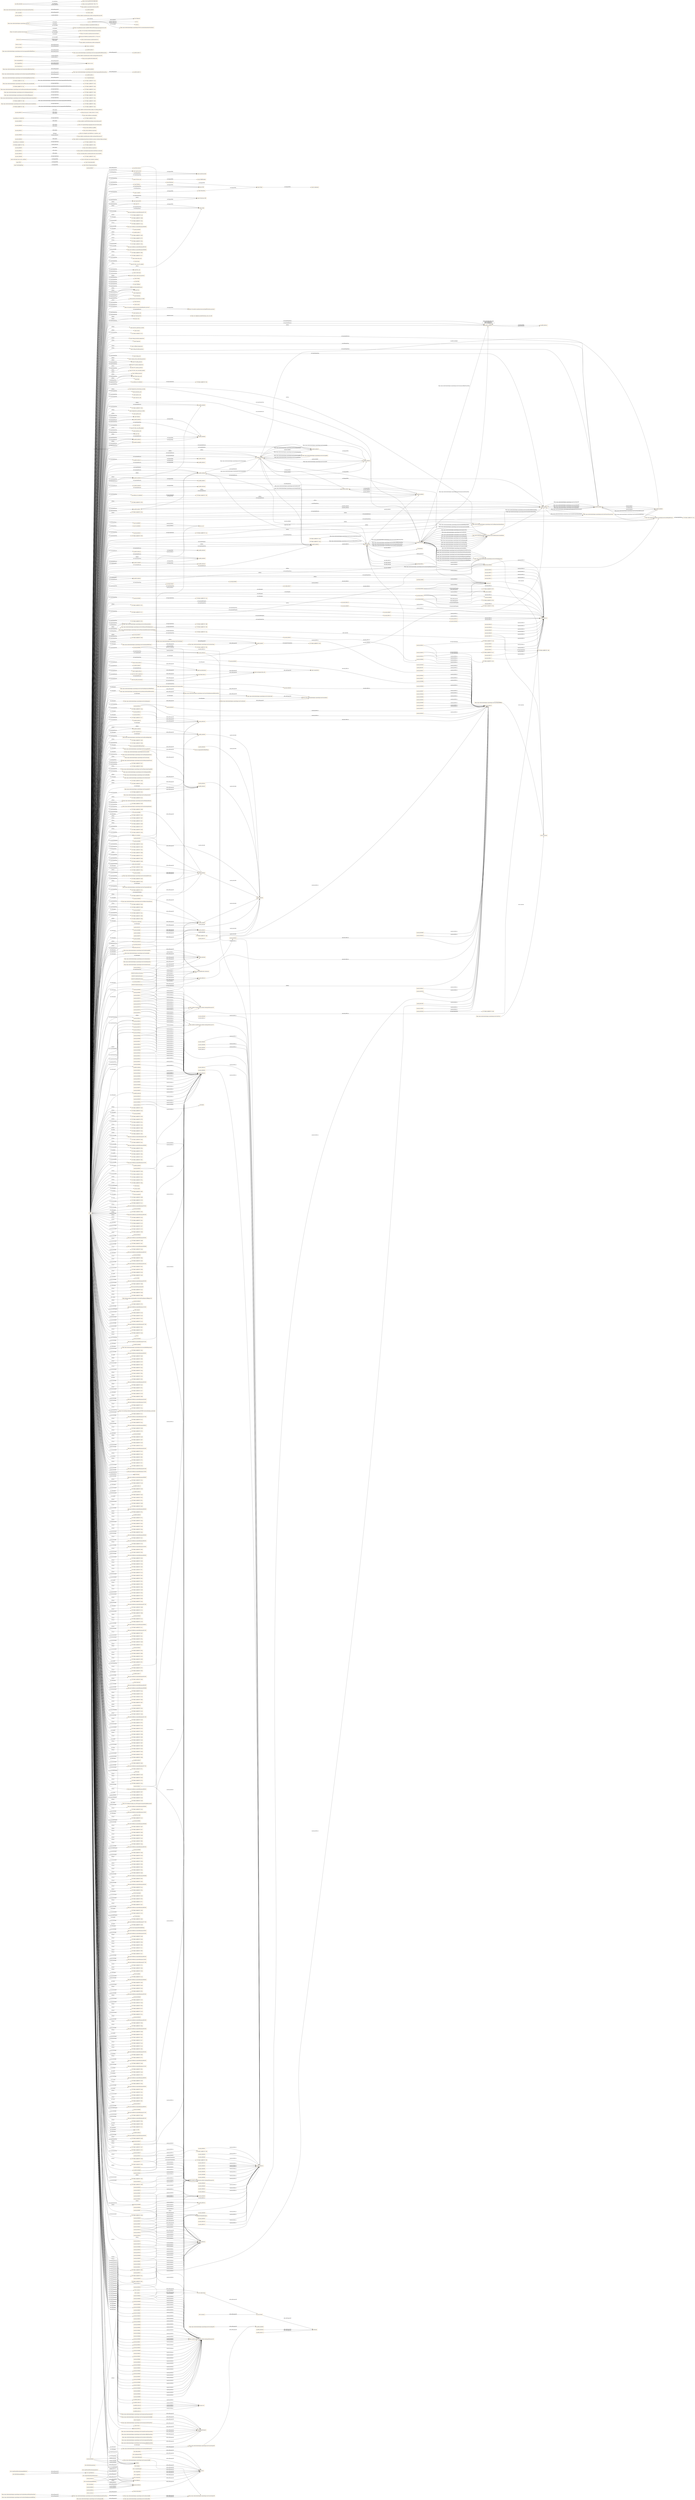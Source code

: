 digraph ar2dtool_diagram { 
rankdir=LR;
size="1501"
node [shape = rectangle, color="orange"]; "o3po2:observation_role" "o3po2:basin" "o3po2:ICV_flow_rate_ICV_method" "o3po2:ICV" "o3po2:flow_rate" "o3po2:Positive-DisplacementPump" "o3po2:control_line" "o3po2:ICV_open_control_line_pressure" "o3po2:tubing" "o3po2:field" "o3po2:Wellhead" "o3po2:BottomholePressure" "o3po2:Flow" "o3po2:temperature" "o3po2:Borehole" "o3po2:pressure_downstream_of_choke" "o3po2:Semisubmersible" "o3po2:pressure" "o3po2:nozzle" "o3po2:Water" "o3po2:production_fluid" "o3po2:NaturalGas" "o3po2:injection_role" "o3po2:ICV_flow_rate" "o3po2:valve" "o3po2:Petroleum" "o3po2:Well" "o3po2:pressure_upstream_of_choke" "o3po2:sensor" "5787588d:18cfdf0075f:-7fcf" "o3po2:CrudeOil" "o3po2:tubing_downhole_temperature" "o3po2:Separator" "o3po2:injection_fluid" "o3po2:wellhead_temperature" "o3po2:tubing_downhole_pressure" "o3po2:CentrifugalPump" "o3po2:Production_Well" "o3po2:tubing_role" "o3po2:common_close_control_line_pressure" "o3po2:ICV_delta_pressure" "o3po2:ICV_annular_temperature" "o3po2:ICV_annular_pressure" "o3po2:ICV_flow_rate_reconciled_method" "o3po2:well_liquid_rate_in-situ_conditions" "o3po2:wellhead_pressure" "o3po2:Observation_well" "o3po2:fluid" "o3po2:FPSO" "o3po2:condensate" "o3po2:choke" "o3po2:temperature_downstream_of_choke" "o3po2:production_role" "o3po2:injector_role" "o3po2:reservoir_role" "o3po2:InjectionWell" "https://www.petwin.org/o3po-resources/o3po#Production_(process)" "o3po2:Platform" "5787588d:18cfdf0075f:-7fe6" "o3po2:well_liquid_rate_standard_conditions" "o3po2:temperature_upstream_of_choke" "o3po2:gas-lift_valve" "o3po2:Pipeline" "https://www.petwin.org/o3po-resources/o3po#Injection_(process)" "o3po2:WellFlowRate" "o3po2:ChristmasTree" "o3po2:reservoir" "o3po2:ICV_flow_rate_IPR_method" "o3po2:producer_role" "o3po2:tube" "obo:IAO_0000034" "obo:PATO_0001241" "obo:BFO_0000146" "obo:IAO_0000318" "5787588d:18cfdf0075f:-7e88" "obo:IAO_0000643" "obo:IAO_0000330" "obo:IAO_0000617" "obo:IAO_0000409" "obo:BFO_0000141" "obo:IAO_0000577" "obo:IAO_0000131" "obo:IAO_0000015" "obo:IAO_0000027" "obo:IAO_0000708" "obo:IAO_0000614" "obo:IAO_0000610" "obo:IAO_0000303" "obo:IAO_0000702" "obo:BFO_0000017" "obo:IAO_0000078" "obo:IAO_0000627" "obo:IAO_0000623" "obo:IAO_0000306" "obo:IAO_0000637" "obo:IAO_0000633" "5787588d:18cfdf0075f:-7e91" "obo:BFO_0000028" "obo:IAO_0000316" "obo:IAO_0000319" "obo:IAO_0000003" "obo:IAO_0000030" "obo:IAO_0000642" "obo:IAO_0000574" "obo:IAO_0000408" "obo:IAO_0000310" "obo:IAO_0000576" "obo:APOLLO_SV_00000032" "obo:IAO_0000608" "obo:IAO_0000401" "obo:BFO_0000040" "obo:BFO_0000035" "obo:IAO_0000304" "obo:BFO_0000018" "obo:IAO_0000010" "obo:IAO_0000638" "obo:IAO_0000634" "obo:OBI_0500000" "obo:IAO_0000104" "obo:IAO_0000225" "obo:IAO_0000327" "5787588d:18cfdf0075f:-7f59" "obo:IAO_0000128" "obo:BFO_0000011" "obo:BFO_0000023" "5787588d:18cfdf0075f:-7f4e" "obo:IAO_0000097" "obo:IAO_0000311" "obo:IAO_0000415" "5787588d:18cfdf0075f:-7f43" "obo:BFO_0000148" "obo:IAO_0000321" "obo:IAO_8000018" "obo:IAO_0000442" "obo:IAO_0000609" "obo:IAO_0000006" "obo:IAO_0000400" "obo:IAO_0000619" "obo:IAO_0000064" "obo:BFO_0000004" "obo:IAO_0000017" "obo:BFO_0000031" "obo:PATO_0000122" "obo:IAO_8000012" "obo:IAO_0000088" "obo:IAO_0000582" "obo:IAO_0000592" "obo:BFO_0000009" "obo:IAO_0000630" "obo:IAO_0000141" "5787588d:18cfdf0075f:-7f39" "obo:IAO_8000005" "obo:IAO_0000035" "obo:IAO_0000005" "obo:IAO_0000322" "obo:BFO_0000147" "5787588d:18cfdf0075f:-7f54" "obo:IAO_0000443" "5787588d:18cfdf0075f:-7f4a" "obo:IAO_0000007" "obo:IAO_0000065" "obo:IAO_0000132" "obo:IAO_0000578" "obo:APOLLO_SV_00000008" "obo:IAO_0000028" "obo:IAO_0000615" "obo:IAO_0000611" "obo:IAO_0000593" "obo:BFO_0000008" "obo:PATO_0001018" "obo:IAO_0000628" "obo:IAO_0000012" "obo:IAO_0000079" "obo:IAO_0000624" "obo:IAO_0000184" "obo:IAO_0000307" "obo:UO_0000002" "obo:IAO_0000703" "obo:IAO_8000004" "obo:IAO_0000031" "5787588d:18cfdf0075f:-7e24" "5787588d:18cfdf0075f:-7f5b" "obo:IAO_0000579" "obo:IAO_0000018" "obo:IAO_0000317" "obo:IAO_0000059" "obo:IAO_0000313" "obo:APOLLO_SV_00000033" "5787588d:18cfdf0075f:-7f50" "obo:IAO_0000091" "obo:IAO_0000029" "5787588d:18cfdf0075f:-7e9b" "obo:BFO_0000142" "obo:IAO_0000616" "obo:IAO_0000612" "obo:BFO_0000038" "5787588d:18cfdf0075f:-7eaf" "obo:BFO_0000019" "obo:UO_0000001" "obo:IAO_0000704" "obo:IAO_0000183" "obo:IAO_0000308" "obo:IAO_0000639" "obo:IAO_0000635" "obo:IAO_0000584" "obo:IAO_0000429" "obo:IAO_0000109" "obo:IAO_0000105" "obo:IAO_0000047" "obo:IAO_0000180" "5787588d:18cfdf0075f:-7e1e" "obo:IAO_0000129" "obo:IAO_0000032" "obo:BFO_0000024" "obo:IAO_0000312" "obo:IAO_0000100" "obo:IAO_0000328" "obo:IAO_0000324" "obo:IAO_0000445" "obo:IAO_0000055" "obo:IAO_0000650" "obo:IAO_0000416" "obo:PATO_0000125" "obo:IAO_8000013" "obo:IAO_0000595" "obo:OBI_0000066" "obo:BFO_0000001" "obo:IAO_0000300" "obo:IAO_0000631" "obo:IAO_0000629" "obo:IAO_8000006" "obo:IAO_0000038" "obo:IAO_0000323" "obo:IAO_0000444" "5787588d:18cfdf0075f:-7e61" "obo:IAO_0000178" "obo:IAO_0000098" "obo:BFO_0000020" "obo:IAO_0000008" "5787588d:18cfdf0075f:-7ea7" "5787588d:18cfdf0075f:-7f52" "obo:IAO_0000644" "obo:IAO_0000093" "obo:BFO_0000144" "obo:IAO_0000605" "obo:IAO_0000594" "5787588d:18cfdf0075f:-7e71" "obo:OBI_0200000" "obo:IAO_0000013" "obo:IAO_0000185" "obo:UO_0000003" "obo:IAO_0000706" "5787588d:18cfdf0075f:-7f32" "obo:PATO_0000051" "obo:IAO_0000037" "obo:IAO_0000625" "obo:IAO_0000621" "obo:BFO_0000016" "obo:OBI_0000471" "obo:IAO_0000019" "obo:IAO_8000001" "obo:IAO_0000314" "obo:IAO_0000645" "5787588d:18cfdf0075f:-7f46" "obo:IAO_0000001" "obo:IAO_0000613" "obo:IAO_0000057" "obo:IAO_0000640" "obo:BFO_0000140" "obo:IAO_0000402" "obo:IAO_0000309" "obo:IAO_0000186" "obo:IAO_0000024" "obo:IAO_0000305" "obo:IAO_0000705" "obo:IAO_0000701" "obo:IAO_0000590" "obo:IAO_0020010" "5787588d:18cfdf0075f:-7f2d" "obo:IAO_0000181" "obo:IAO_0000302" "obo:IAO_0000620" "obo:IAO_0000033" "obo:BFO_0000015" "obo:IAO_0000636" "obo:IAO_0000632" "obo:BFO_0000027" "obo:IAO_0000315" "obo:IAO_0000329" "obo:BFO_0000029" "obo:IAO_0000101" "obo:IAO_0000325" "obo:IAO_0000641" "obo:IAO_0000573" "obo:IAO_0000403" "obo:IAO_0000575" "obo:IAO_0000025" "obo:IAO_0000320" "obo:IAO_0000607" "obo:BFO_0000034" "obo:OBI_0000011" "obo:IAO_0000182" "obo:BFO_0000002" "obo:IAO_0000301" "obo:IAO_0000422" "obo:IAO_0000580" "obo:BFO_0000026" "obo:IAO_0000144" "obo:IAO_0000326" "5787588d:18cfdf0075f:-7e6a" "obo:IAO_0000572" "obo:BFO_0000182" "obo:IAO_0000096" "obo:IAO_0000414" "5787588d:18cfdf0075f:-7e77" "obo:APOLLO_SV_00000796" "obo:BFO_0000145" "obo:IAO_8000015" "obo:IAO_0000009" "obo:IAO_0000606" "obo:IAO_0000618" "5787588d:18cfdf0075f:-7f3f" "obo:BFO_0000003" "obo:BFO_0000030" "obo:IAO_0020000" "obo:IAO_0000707" "5787588d:18cfdf0075f:-7e96" "obo:IAO_0000591" "obo:BFO_0000006" "obo:IAO_0000626" "obo:IAO_0000622" "obo:IAO_0000140" "obo:IAO_0000179" "5787588d:18cfdf0075f:-7de9" "https://spec.industrialontologies.org/ontology/core/Core/EncodedAlgorithm" "5787588d:18cfdf0075f:-7dd3" "https://spec.industrialontologies.org/ontology/core/Core/MaterialState" "5787588d:18cfdf0075f:-7d8d" "https://spec.industrialontologies.org/ontology/core/Core/RequirementSpecification" "https://spec.industrialontologies.org/ontology/core/Core/MeasuredValueExpression" "https://spec.industrialontologies.org/ontology/core/Core/DesignSpecification" "https://spec.industrialontologies.org/ontology/core/Core/System" "https://spec.industrialontologies.org/ontology/core/Core/MeasurementProcess" "5787588d:18cfdf0075f:-7da7" "5787588d:18cfdf0075f:-7d3d" "https://spec.industrialontologies.org/ontology/core/Core/MeasurementCapability" "https://spec.industrialontologies.org/ontology/core/Core/EquipmentRole" "https://spec.industrialontologies.org/ontology/core/Core/Identifier" "5787588d:18cfdf0075f:-7ddb" "5787588d:18cfdf0075f:-7d03" "https://spec.industrialontologies.org/ontology/core/Core/InformationContentEntity" "5787588d:18cfdf0075f:-7d52" "https://spec.industrialontologies.org/ontology/core/Core/MaterialArtifact" "https://spec.industrialontologies.org/ontology/core/Core/DirectiveInformationContentEntity" "5787588d:18cfdf0075f:-7dcf" "5787588d:18cfdf0075f:-7d4c" "https://spec.industrialontologies.org/ontology/core/Core/PlanSpecification" "5787588d:18cfdf0075f:-7d5f" "5787588d:18cfdf0075f:-7dd9" "5787588d:18cfdf0075f:-7dbe" "5787588d:18cfdf0075f:-7d86" "https://spec.industrialontologies.org/ontology/core/Core/ActionSpecification" "5787588d:18cfdf0075f:-7d98" "https://spec.industrialontologies.org/ontology/core/Core/ValueExpression" "5787588d:18cfdf0075f:-7de3" "5787588d:18cfdf0075f:-7ded" "5787588d:18cfdf0075f:-7dd7" "https://spec.industrialontologies.org/ontology/core/Core/MeasurementInformationContentEntity" "5787588d:18cfdf0075f:-7de7" "5787588d:18cfdf0075f:-7d24" "5787588d:18cfdf0075f:-7d6f" "5787588d:18cfdf0075f:-7d77" "5787588d:18cfdf0075f:-7ddf" "5787588d:18cfdf0075f:-7db6" "5787588d:18cfdf0075f:-7dc3" "5787588d:18cfdf0075f:-7d5b" "5787588d:18cfdf0075f:-7d56" "https://spec.industrialontologies.org/ontology/core/Core/PlannedProcess" "5787588d:18cfdf0075f:-7d2d" "5787588d:18cfdf0075f:-7d35" "5787588d:18cfdf0075f:-7d9c" "5787588d:18cfdf0075f:-7de1" "5787588d:18cfdf0075f:-7d8b" "5787588d:18cfdf0075f:-7d71" "https://spec.industrialontologies.org/ontology/core/Core/PhysicalLocationIdentifier" "5787588d:18cfdf0075f:-7dab" "5787588d:18cfdf0075f:-7d06" "https://spec.industrialontologies.org/ontology/core/Core/DesignativeInformationContentEntity" "5787588d:18cfdf0075f:-7de5" "5787588d:18cfdf0075f:-7ddd" "https://spec.industrialontologies.org/ontology/core/Core/Capability" "5787588d:18cfdf0075f:-7d65" "5787588d:18cfdf0075f:-7dcd" "5787588d:18cfdf0075f:-7d3a" "https://spec.industrialontologies.org/ontology/core/Core/DescriptiveInformationContentEntity" "5787588d:18cfdf0075f:-7dc9" "5787588d:18cfdf0075f:-7d1e" "https://spec.industrialontologies.org/ontology/core/Core/Event" "5787588d:18cfdf0075f:-7d28" "https://spec.industrialontologies.org/ontology/core/Core/AssemblyProcess" "https://spec.industrialontologies.org/ontology/core/Core/PieceOfEquipment" "5787588d:18cfdf0075f:-7dd1" "5787588d:18cfdf0075f:-7d40" "5787588d:18cfdf0075f:-7dcb" "https://spec.industrialontologies.org/ontology/core/Core/ComputingProcess" "5787588d:18cfdf0075f:-7dd5" "5787588d:18cfdf0075f:-7dba" "5787588d:18cfdf0075f:-7d7c" "5787588d:18cfdf0075f:-7d34" "https://spec.industrialontologies.org/ontology/core/Core/ObjectiveSpecification" "5787588d:18cfdf0075f:-7deb" "5787588d:18cfdf0075f:-7d46" "https://spec.industrialontologies.org/ontology/core/Core/EngineeredSystem" "5787588d:18cfdf0075f:-7da1" "5787588d:18cfdf0075f:-7d82" "5787588d:18cfdf0075f:-7db4" "https://spec.industrialontologies.org/ontology/core/Core/ProcessCharacteristic" ; /*classes style*/
	"obo:IAO_0000643" -> "https://github.com/information-artifact-ontology/IAO/issues/183" [ label = "obo:IAO_0000233" ];
	"skos:definition" -> "skos:note" [ label = "rdfs:subPropertyOf" ];
	"obo:IAO_0000221" -> "obo:IAO_0000136" [ label = "rdfs:subPropertyOf" ];
	"obo:IAO_0000613" -> "https://github.com/information-artifact-ontology/IAO/issues/183" [ label = "obo:IAO_0000233" ];
	"obo:IAO_0000010" -> "obo:IAO_0000120" [ label = "obo:IAO_0000114" ];
	"obo:IAO_0000136" -> "obo:IAO_0000125" [ label = "obo:IAO_0000114" ];
	"https://spec.industrialontologies.org/ontology/core/Core/requirementSatisfiedBy" -> "owl:topObjectProperty" [ label = "rdfs:subPropertyOf" ];
	"https://spec.industrialontologies.org/ontology/core/Core/designatedBy" -> "https://spec.industrialontologies.org/ontology/core/Core/denotedBy" [ label = "rdfs:subPropertyOf" ];
	"obo:IAO_0000402" -> "obo:IAO_0000123" [ label = "obo:IAO_0000114" ];
	"obo:BFO_0000018" -> "obo:BFO_0000028" [ label = "owl:disjointWith" ];
	"obo:IAO_0000317" -> "https://github.com/information-artifact-ontology/IAO/issues/234" [ label = "obo:IAO_0000233" ];
	"obo:IAO_0000317" -> "obo:IAO_0000120" [ label = "obo:IAO_0000114" ];
	"https://spec.industrialontologies.org/ontology/core/Core/hasSimpleExpressionValue" -> "owl:topDataProperty" [ label = "rdfs:subPropertyOf" ];
	"https://spec.industrialontologies.org/ontology/core/Core/isMeasuredValueOfAtSomeTime" -> "https://spec.industrialontologies.org/ontology/core/Core/isValueExpressionOfAtSomeTime" [ label = "rdfs:subPropertyOf" ];
	"obo:IAO_0000178" -> "obo:IAO_0000122" [ label = "obo:IAO_0000114" ];
	"obo:IAO_0000178" -> "5787588d:18cfdf0075f:-7e9b" [ label = "owl:equivalentClass" ];
	"obo:IAO_0000444" -> "https://github.com/information-artifact-ontology/IAO/issues/232" [ label = "obo:IAO_0000233" ];
	"obo:IAO_0000444" -> "obo:IAO_0000120" [ label = "obo:IAO_0000114" ];
	"obo:APOLLO_SV_00000032" -> "5787588d:18cfdf0075f:-7f43" [ label = "owl:equivalentClass" ];
	"obo:IAO_0000233" -> "obo:IAO_0000125" [ label = "obo:IAO_0000114" ];
	"obo:IAO_0000625" -> "https://github.com/information-artifact-ontology/IAO/issues/234" [ label = "obo:IAO_0000233" ];
	"obo:IAO_0000625" -> "https://github.com/information-artifact-ontology/IAO/issues/183" [ label = "obo:IAO_0000233" ];
	"https://spec.industrialontologies.org/ontology/core/Core/hasComponentPartAtAllTimes" -> "https://spec.industrialontologies.org/ontology/core/Core/hasComponentPartAtSomeTime" [ label = "rdfs:subPropertyOf" ];
	"https://spec.industrialontologies.org/ontology/core/Core/hasComponentPartAtAllTimes" -> "obo:BFO_0000111" [ label = "rdfs:subPropertyOf" ];
	"obo:IAO_0000414" -> "obo:IAO_0000123" [ label = "obo:IAO_0000114" ];
	"https://spec.industrialontologies.org/ontology/core/Core/isAchievedByAtSomeTime" -> "obo:BFO_0000058" [ label = "rdfs:subPropertyOf" ];
	"iof-av:excerptedFrom" -> "dcterms:source" [ label = "rdfs:subPropertyOf" ];
	"obo:IAO_0000329" -> "obo:IAO_0000125" [ label = "obo:IAO_0000114" ];
	"obo:IAO_0000118" -> "obo:IAO_0000125" [ label = "obo:IAO_0000114" ];
	"dcterms:description" -> "skos:note" [ label = "rdfs:subPropertyOf" ];
	"obo:OMO_0001001" -> "http://orcid.org/0000-0001-5208-3432" [ label = "oboInOwl:created_by" ];
	"obo:IAO_0020000" -> "5787588d:18cfdf0075f:-7e24" [ label = "owl:equivalentClass" ];
	"obo:IAO_0000064" -> "obo:IAO_0000120" [ label = "obo:IAO_0000114" ];
	"obo:IAO_0000330" -> "obo:IAO_0000120" [ label = "obo:IAO_0000114" ];
	"obo:RO_0000091" -> "obo:RO_0000053" [ label = "rdfs:subPropertyOf" ];
	"obo:IAO_0000637" -> "https://github.com/information-artifact-ontology/IAO/issues/183" [ label = "obo:IAO_0000233" ];
	"iof-av:primitiveRationale" -> "skos:note" [ label = "rdfs:subPropertyOf" ];
	"obo:IAO_0000034" -> "obo:IAO_0000124" [ label = "obo:IAO_0000114" ];
	"obo:IAO_0000300" -> "obo:IAO_0000123" [ label = "obo:IAO_0000114" ];
	"obo:IAO_0000607" -> "https://github.com/information-artifact-ontology/IAO/issues/183" [ label = "obo:IAO_0000233" ];
	"obo:IAO_0000607" -> "https://github.com/information-artifact-ontology/IAO/issues/234" [ label = "obo:IAO_0000233" ];
	"obo:IAO_0000583" -> "obo:IAO_0000123" [ label = "obo:IAO_0000114" ];
	"obo:IAO_0000583" -> "obo:BFO_0000051" [ label = "rdfs:subPropertyOf" ];
	"oboInOwl:hasBroadSynonym" -> "obo:IAO_0000118" [ label = "rdfs:subPropertyOf" ];
	"oboInOwl:hasBroadSynonym" -> "http://orcid.org/0000-0001-5208-3432" [ label = "obo:IAO_0000117" ];
	"https://spec.industrialontologies.org/ontology/core/Core/denotedBy" -> "https://spec.industrialontologies.org/ontology/core/Core/isSubjectOf" [ label = "rdfs:subPropertyOf" ];
	"obo:IAO_0000131" -> "obo:IAO_0000123" [ label = "obo:IAO_0000114" ];
	"https://spec.industrialontologies.org/ontology/core/Core/hasRole" -> "obo:BFO_0000196" [ label = "rdfs:subPropertyOf" ];
	"obo:IAO_8000015" -> "https://github.com/dosumis/dead_simple_owl_design_patterns/" [ label = "rdfs:seeAlso" ];
	"obo:IAO_8000015" -> "https://doi.org/10.1186/s13326-017-0126-0" [ label = "rdfs:seeAlso" ];
	"obo:IAO_8000015" -> "http://robot.obolibrary.org/template" [ label = "rdfs:seeAlso" ];
	"iof-av:logicAxiom" -> "skos:note" [ label = "rdfs:subPropertyOf" ];
	"obo:IAO_0000312" -> "obo:IAO_0000120" [ label = "obo:IAO_0000114" ];
	"obo:IAO_0000704" -> "obo:IAO_0000120" [ label = "obo:IAO_0000114" ];
	"obo:IAO_0000704" -> "https://github.com/information-artifact-ontology/IAO/issues/235" [ label = "obo:IAO_0000233" ];
	"obo:IAO_0000619" -> "https://github.com/information-artifact-ontology/IAO/issues/183" [ label = "obo:IAO_0000233" ];
	"obo:IAO_0000101" -> "obo:IAO_0000122" [ label = "obo:IAO_0000114" ];
	"https://spec.industrialontologies.org/ontology/core/Core/isOutputOf" -> "obo:BFO_0000056" [ label = "rdfs:subPropertyOf" ];
	"obo:IAO_0000595" -> "obo:IAO_0000123" [ label = "obo:IAO_0000114" ];
	"obo:IAO_0000408" -> "obo:IAO_0000123" [ label = "obo:IAO_0000114" ];
	"obo:OBI_0000293" -> "obo:obi.owl" [ label = "obo:IAO_0000412" ];
	"obo:OBI_0000293" -> "obo:RO_0000057" [ label = "rdfs:subPropertyOf" ];
	"obo:OBI_0000293" -> "obo:IAO_0000122" [ label = "obo:IAO_0000114" ];
	"obo:OBI_0000293" -> "5787588d:18cfdf0075f:-7f57" [ label = "owl:equivalentProperty" ];
	"o3po2:returns_fluid_to" -> "o3po2:has_fluid_fed_by" [ label = "rdfs:subPropertyOf" ];
	"obo:UO_0000002" -> "obo:uo.owl" [ label = "obo:IAO_0000412" ];
	"obo:IAO_0000650" -> "https://en.wikipedia.org/wiki/Extract,_transform,_load" [ label = "foaf:page" ];
	"obo:IAO_0000650" -> "https://github.com/information-artifact-ontology/IAO/issues/187" [ label = "obo:IAO_0000233" ];
	"obo:IAO_0000088" -> "obo:IAO_0000125" [ label = "obo:IAO_0000114" ];
	"obo:IAO_0000620" -> "https://github.com/information-artifact-ontology/IAO/issues/234" [ label = "obo:IAO_0000233" ];
	"obo:IAO_0000620" -> "https://github.com/information-artifact-ontology/IAO/issues/183" [ label = "obo:IAO_0000233" ];
	"obo:IAO_0000143" -> "https://github.com/information-artifact-ontology/IAO/issues/250" [ label = "obo:IAO_0000233" ];
	"obo:IAO_0000143" -> "http://orcid.org/0000-0002-8844-9165" [ label = "obo:IAO_0000117" ];
	"obo:IAO_0000324" -> "obo:IAO_0000120" [ label = "obo:IAO_0000114" ];
	"obo:IAO_0000324" -> "https://github.com/information-artifact-ontology/IAO/issues/234" [ label = "obo:IAO_0000233" ];
	"obo:RO_0000085" -> "obo:RO_0000053" [ label = "rdfs:subPropertyOf" ];
	"https://spec.industrialontologies.org/ontology/core/Core/MaterialArtifact" -> "5787588d:18cfdf0075f:-7d86" [ label = "owl:equivalentClass" ];
	"iof-av:counterExample" -> "skos:note" [ label = "rdfs:subPropertyOf" ];
	"o3po2:supplies_fluid_to" -> "o3po2:has_fluid_fed_by" [ label = "rdfs:subPropertyOf" ];
	"obo:IAO_0000028" -> "obo:IAO_0000125" [ label = "obo:IAO_0000114" ];
	"https://spec.industrialontologies.org/ontology/core/Core/hasMeasuredValueAtSomeTime" -> "https://spec.industrialontologies.org/ontology/core/Core/hasValueExpressionAtSomeTime" [ label = "rdfs:subPropertyOf" ];
	"https://spec.industrialontologies.org/ontology/core/Core/componentPartOfAtAllTimes" -> "obo:BFO_0000137" [ label = "rdfs:subPropertyOf" ];
	"https://spec.industrialontologies.org/ontology/core/Core/componentPartOfAtAllTimes" -> "https://spec.industrialontologies.org/ontology/core/Core/componentPartOfAtSomeTime" [ label = "rdfs:subPropertyOf" ];
	"obo:APOLLO_SV_00000008" -> "5787588d:18cfdf0075f:-7f4a" [ label = "owl:equivalentClass" ];
	"obo:IAO_0000185" -> "obo:IAO_0000122" [ label = "obo:IAO_0000114" ];
	"obo:IAO_0000577" -> "obo:IAO_0000120" [ label = "obo:IAO_0000114" ];
	"obo:IAO_0000632" -> "https://github.com/information-artifact-ontology/IAO/issues/183" [ label = "obo:IAO_0000233" ];
	"iof-av:synonym" -> "skos:altLabel" [ label = "rdfs:subPropertyOf" ];
	"obo:IAO_0000306" -> "obo:IAO_0000125" [ label = "obo:IAO_0000114" ];
	"obo:IAO_0000589" -> "obo:IAO_0000125" [ label = "obo:IAO_0000114" ];
	"o3po2:ICV" -> "o3po2:choke" [ label = "owl:disjointWith" ];
	"obo:IAO_0000644" -> "https://github.com/information-artifact-ontology/IAO/issues/183" [ label = "obo:IAO_0000233" ];
	"https://spec.industrialontologies.org/ontology/core/Core/functionOf" -> "obo:BFO_0000197" [ label = "rdfs:subPropertyOf" ];
	"o3po2:stores" -> "owl:topObjectProperty" [ label = "rdfs:subPropertyOf" ];
	"https://spec.industrialontologies.org/ontology/core/Core/prescribedBy" -> "https://spec.industrialontologies.org/ontology/core/Core/isSubjectOf" [ label = "rdfs:subPropertyOf" ];
	"o3po2:has_fluid_supplied_by" -> "o3po2:feeds_fluid_to" [ label = "rdfs:subPropertyOf" ];
	"obo:IAO_0000222" -> "obo:IAO_0000103" [ label = "obo:IAO_0000231" ];
	"obo:IAO_0000222" -> "oboInOwl:ObsoleteProperty" [ label = "rdfs:subPropertyOf" ];
	"obo:IAO_0000614" -> "https://github.com/information-artifact-ontology/IAO/issues/183" [ label = "obo:IAO_0000233" ];
	"obo:OBI_0000312" -> "obo:RO_0000056" [ label = "rdfs:subPropertyOf" ];
	"obo:OBI_0000312" -> "5787588d:18cfdf0075f:-7f55" [ label = "owl:equivalentProperty" ];
	"obo:OBI_0000312" -> "obo:IAO_0000122" [ label = "obo:IAO_0000114" ];
	"obo:OBI_0000312" -> "obo:obi.owl" [ label = "obo:IAO_0000412" ];
	"obo:IAO_0000318" -> "obo:IAO_0000120" [ label = "obo:IAO_0000114" ];
	"https://spec.industrialontologies.org/ontology/core/Core/EngineeredSystem" -> "5787588d:18cfdf0075f:-7db6" [ label = "owl:equivalentClass" ];
	"obo:IAO_0000590" -> "obo:IAO_0000125" [ label = "obo:IAO_0000114" ];
	"obo:IAO_0000403" -> "obo:IAO_0000123" [ label = "obo:IAO_0000114" ];
	"obo:RO_0000079" -> "obo:RO_0000052" [ label = "rdfs:subPropertyOf" ];
	"https://spec.industrialontologies.org/ontology/core/Core/hasOutput" -> "obo:BFO_0000057" [ label = "rdfs:subPropertyOf" ];
	"https://spec.industrialontologies.org/ontology/core/Core/dispositionOf" -> "obo:BFO_0000197" [ label = "rdfs:subPropertyOf" ];
	"obo:OBI_0000299" -> "obo:obi.owl" [ label = "obo:IAO_0000412" ];
	"obo:OBI_0000299" -> "obo:RO_0000057" [ label = "rdfs:subPropertyOf" ];
	"obo:OBI_0000299" -> "obo:IAO_0000122" [ label = "obo:IAO_0000114" ];
	"obo:OBI_0000299" -> "5787588d:18cfdf0075f:-7f56" [ label = "owl:equivalentProperty" ];
	"obo:BFO_0000050" -> "obo:RO_0001901" [ label = "obo:RO_0001900" ];
	"dcterms:creator" -> "dcterms:contributor" [ label = "rdfs:subPropertyOf" ];
	"o3po2:has_fluid_fed_by" -> "o3po2:exchanges_fluid_with" [ label = "rdfs:subPropertyOf" ];
	"obo:IAO_0000179" -> "obo:IAO_0000122" [ label = "obo:IAO_0000114" ];
	"obo:BFO_0000020" -> "obo:BFO_0000031" [ label = "owl:disjointWith" ];
	"obo:IAO_0000445" -> "https://github.com/information-artifact-ontology/IAO/issues/232" [ label = "obo:IAO_0000233" ];
	"obo:IAO_0000445" -> "obo:IAO_0000120" [ label = "obo:IAO_0000114" ];
	"obo:RO_0000080" -> "obo:RO_0000052" [ label = "rdfs:subPropertyOf" ];
	"obo:PATO_0001241" -> "obo:pato.owl" [ label = "obo:IAO_0000412" ];
	"obo:APOLLO_SV_00000033" -> "5787588d:18cfdf0075f:-7f3f" [ label = "owl:equivalentClass" ];
	"obo:IAO_0000234" -> "obo:IAO_0000125" [ label = "obo:IAO_0000114" ];
	"obo:IAO_0000626" -> "https://github.com/information-artifact-ontology/IAO/issues/183" [ label = "obo:IAO_0000233" ];
	"https://spec.industrialontologies.org/ontology/core/Core/hasDisposition" -> "obo:BFO_0000196" [ label = "rdfs:subPropertyOf" ];
	"obo:IAO_0000415" -> "obo:IAO_0000120" [ label = "obo:IAO_0000114" ];
	"obo:PATO_0000125" -> "obo:pato.owl" [ label = "obo:IAO_0000412" ];
	"obo:IAO_0000119" -> "obo:IAO_0000122" [ label = "obo:IAO_0000114" ];
	"obo:IAO_0000180" -> "obo:IAO_0000122" [ label = "obo:IAO_0000114" ];
	"obo:IAO_0000572" -> "obo:IAO_0000125" [ label = "obo:IAO_0000114" ];
	"o3po2:component_of" -> "obo:BFO_0000050" [ label = "rdfs:subPropertyOf" ];
	"iof-av:maintainer" -> "dcterms:contributor" [ label = "rdfs:subPropertyOf" ];
	"obo:IAO_0000065" -> "obo:IAO_0000120" [ label = "obo:IAO_0000114" ];
	"obo:RO_0000092" -> "obo:RO_0000052" [ label = "rdfs:subPropertyOf" ];
	"obo:IAO_0000638" -> "https://github.com/information-artifact-ontology/IAO/issues/183" [ label = "obo:IAO_0000233" ];
	"obo:IAO_8000004" -> "https://github.com/obophenotype/uberon/wiki/inter-anatomy-ontology-bridge-ontologies" [ label = "rdfs:seeAlso" ];
	"obo:IAO_0000427" -> "obo:OMO_0001001" [ label = "rdfs:subPropertyOf" ];
	"obo:IAO_0000035" -> "obo:IAO_0000103" [ label = "obo:IAO_0000231" ];
	"obo:IAO_0000035" -> "obo:IAO_0000125" [ label = "obo:IAO_0000114" ];
	"obo:BFO_0000002" -> "obo:BFO_0000003" [ label = "owl:disjointWith" ];
	"obo:IAO_0000301" -> "obo:IAO_0000125" [ label = "obo:IAO_0000114" ];
	"https://spec.industrialontologies.org/ontology/core/Core/DesignativeInformationContentEntity" -> "5787588d:18cfdf0075f:-7dbe" [ label = "owl:equivalentClass" ];
	"obo:IAO_0000608" -> "https://github.com/information-artifact-ontology/IAO/issues/183" [ label = "obo:IAO_0000233" ];
	"obo:OBI_0500000" -> "obo:obi.owl" [ label = "obo:IAO_0000412" ];
	"obo:IAO_0000005" -> "obo:IAO_0000122" [ label = "obo:IAO_0000114" ];
	"obo:IAO_0000584" -> "obo:IAO_0000120" [ label = "obo:IAO_0000114" ];
	"https://spec.industrialontologies.org/ontology/core/Core/hasComponentPartAtSomeTime" -> "obo:BFO_0000174" [ label = "rdfs:subPropertyOf" ];
	"skos:changeNote" -> "skos:note" [ label = "rdfs:subPropertyOf" ];
	"obo:IAO_0000132" -> "obo:IAO_0000123" [ label = "obo:IAO_0000114" ];
	"obo:IAO_0000047" -> "obo:IAO_0000103" [ label = "obo:IAO_0000231" ];
	"iof-av:symbol" -> "iof-av:abbreviation" [ label = "rdfs:subPropertyOf" ];
	"obo:IAO_0000313" -> "obo:IAO_0000120" [ label = "obo:IAO_0000114" ];
	"obo:OBI_0000011" -> "obo:obi.owl" [ label = "obo:IAO_0000412" ];
	"obo:IAO_0000705" -> "https://github.com/information-artifact-ontology/IAO/issues/235" [ label = "obo:IAO_0000233" ];
	"obo:IAO_0000705" -> "obo:IAO_0000120" [ label = "obo:IAO_0000114" ];
	"obo:IAO_0000017" -> "obo:IAO_0000125" [ label = "obo:IAO_0000114" ];
	"obo:IAO_0000409" -> "5787588d:18cfdf0075f:-7e61" [ label = "owl:equivalentClass" ];
	"obo:UO_0000003" -> "obo:uo.owl" [ label = "obo:IAO_0000412" ];
	"obo:RO_0001015" -> "obo:RO_0001901" [ label = "obo:RO_0001900" ];
	"obo:IAO_0000621" -> "https://github.com/information-artifact-ontology/IAO/issues/183" [ label = "obo:IAO_0000233" ];
	"obo:IAO_0000144" -> "obo:IAO_0000120" [ label = "obo:IAO_0000114" ];
	"obo:RO_0000086" -> "obo:RO_0000053" [ label = "rdfs:subPropertyOf" ];
	"obo:IAO_0000059" -> "obo:IAO_0000124" [ label = "obo:IAO_0000114" ];
	"obo:IAO_0000059" -> "obo:IAO_0000103" [ label = "obo:IAO_0000231" ];
	"obo:BFO_0000026" -> "obo:BFO_0000028" [ label = "owl:disjointWith" ];
	"https://spec.industrialontologies.org/ontology/core/Core/describes" -> "https://spec.industrialontologies.org/ontology/core/Core/isAbout" [ label = "rdfs:subPropertyOf" ];
	"obo:IAO_0000325" -> "obo:IAO_0000120" [ label = "obo:IAO_0000114" ];
	"obo:IAO_0000325" -> "https://github.com/information-artifact-ontology/IAO/issues/234" [ label = "obo:IAO_0000233" ];
	"https://spec.industrialontologies.org/ontology/core/Core/PhysicalLocationIdentifier" -> "5787588d:18cfdf0075f:-7d28" [ label = "owl:equivalentClass" ];
	"o3po2:well_liquid_rate_in-situ_conditions" -> "o3po2:well_liquid_rate_standard_conditions" [ label = "owl:disjointWith" ];
	"obo:IAO_0000029" -> "obo:IAO_0000123" [ label = "obo:IAO_0000114" ];
	"https://spec.industrialontologies.org/ontology/core/Core/" -> "iof-av:" [ label = "owl:imports" ];
	"https://spec.industrialontologies.org/ontology/core/Core/" -> "http://purl.obolibrary.org/obo/bfo/2020/bfo.owl" [ label = "owl:imports" ];
	"https://spec.industrialontologies.org/ontology/core/Core/" -> "iof-av:Released" [ label = "iof-av:maturity" ];
	"https://spec.industrialontologies.org/ontology/core/Core/" -> "https://raw.githubusercontent.com/BDI-UFRGS/O3POntology/main/imports/Core.rdf" [ label = "owl:versionIRI" ];
	"obo:IAO_0000186" -> "obo:IAO_0000125" [ label = "obo:IAO_0000114" ];
	"obo:IAO_0000186" -> "5787588d:18cfdf0075f:-7e96" [ label = "owl:equivalentClass" ];
	"obo:IAO_0000578" -> "obo:IAO_0000120" [ label = "obo:IAO_0000114" ];
	"obo:IAO_0000633" -> "https://github.com/information-artifact-ontology/IAO/issues/183" [ label = "obo:IAO_0000233" ];
	"obo:IAO_0000030" -> "obo:IAO_0000122" [ label = "obo:IAO_0000114" ];
	"obo:IAO_0000422" -> "obo:IAO_0000123" [ label = "obo:IAO_0000114" ];
	"obo:BFO_0000038" -> "obo:BFO_0000148" [ label = "owl:disjointWith" ];
	"obo:BFO_0000008" -> "obo:BFO_0000011" [ label = "owl:disjointWith" ];
	"obo:BFO_0000008" -> "obo:BFO_0000035" [ label = "owl:disjointWith" ];
	"obo:BFO_0000008" -> "obo:BFO_0000015" [ label = "owl:disjointWith" ];
	"obo:IAO_0000307" -> "obo:IAO_0000125" [ label = "obo:IAO_0000114" ];
	"oboInOwl:hasNarrowSynonym" -> "obo:IAO_0000118" [ label = "rdfs:subPropertyOf" ];
	"oboInOwl:hasNarrowSynonym" -> "http://orcid.org/0000-0001-5208-3432" [ label = "obo:IAO_0000117" ];
	"obo:PATO_0001018" -> "obo:pato.owl" [ label = "obo:IAO_0000412" ];
	"obo:IAO_0000645" -> "https://github.com/information-artifact-ontology/IAO/issues/183" [ label = "obo:IAO_0000233" ];
	"https://spec.industrialontologies.org/ontology/core/Core/componentPartOfAtSomeTime" -> "obo:BFO_0000175" [ label = "rdfs:subPropertyOf" ];
	"https://spec.industrialontologies.org/ontology/core/Core/PlannedProcess" -> "5787588d:18cfdf0075f:-7d1e" [ label = "owl:equivalentClass" ];
	"obo:IAO_0000223" -> "obo:IAO_0000103" [ label = "obo:IAO_0000231" ];
	"obo:IAO_0000223" -> "oboInOwl:ObsoleteProperty" [ label = "rdfs:subPropertyOf" ];
	"obo:IAO_0000615" -> "https://github.com/information-artifact-ontology/IAO/issues/183" [ label = "obo:IAO_0000233" ];
	"obo:IAO_0000591" -> "obo:IAO_0000123" [ label = "obo:IAO_0000114" ];
	"o3po2:Water" -> "o3po2:condensate" [ label = "owl:disjointWith" ];
	"obo:IAO_0000012" -> "obo:IAO_0000103" [ label = "obo:IAO_0000231" ];
	"iof-av:usageNote" -> "skos:note" [ label = "rdfs:subPropertyOf" ];
	"obo:IAO_0000319" -> "obo:IAO_0000120" [ label = "obo:IAO_0000114" ];
	"obo:IAO_0000319" -> "https://github.com/information-artifact-ontology/IAO/issues/234" [ label = "obo:IAO_0000233" ];
	"iof-av:" -> "skos:" [ label = "dcterms:references" ];
	"iof-av:" -> "iof-av:Released" [ label = "iof-av:maturity" ];
	"iof-av:" -> "dcterms:" [ label = "dcterms:references" ];
	"iof-av:" -> "https://spec.industrialontologies.org/ontology/202301/core/meta/AnnotationVocabulary/" [ label = "owl:versionIRI" ];
	"https://spec.industrialontologies.org/ontology/core/Core/observesAtSomeTime" -> "owl:topObjectProperty" [ label = "rdfs:subPropertyOf" ];
	"iof-av:semiFormalNaturalLanguageDefinition" -> "iof-av:logicDefinition" [ label = "rdfs:subPropertyOf" ];
	"obo:BFO_0000051" -> "obo:RO_0001901" [ label = "obo:RO_0001900" ];
	"obo:RO_0000081" -> "obo:RO_0000052" [ label = "rdfs:subPropertyOf" ];
	"obo:IAO_0000320" -> "obo:IAO_0000120" [ label = "obo:IAO_0000114" ];
	"obo:IAO_0000320" -> "https://github.com/information-artifact-ontology/IAO/issues/234" [ label = "obo:IAO_0000233" ];
	"obo:IAO_0000235" -> "https://github.com/information-artifact-ontology/IAO/issues/206" [ label = "obo:IAO_0000233" ];
	"obo:IAO_0000627" -> "https://github.com/information-artifact-ontology/IAO/issues/183" [ label = "obo:IAO_0000233" ];
	"obo:IAO_0000024" -> "obo:IAO_0000103" [ label = "obo:IAO_0000231" ];
	"obo:IAO_0000416" -> "obo:IAO_0000123" [ label = "obo:IAO_0000114" ];
	"obo:IAO_0000181" -> "obo:IAO_0000122" [ label = "obo:IAO_0000114" ];
	"obo:IAO_0000573" -> "obo:IAO_0000122" [ label = "obo:IAO_0000114" ];
	"obo:IAO_0000096" -> "obo:IAO_0000123" [ label = "obo:IAO_0000114" ];
	"iof-av:semiFormalNaturalLanguageAxiom" -> "iof-av:logicAxiom" [ label = "rdfs:subPropertyOf" ];
	"obo:IAO_0000639" -> "https://github.com/information-artifact-ontology/IAO/issues/183" [ label = "obo:IAO_0000233" ];
	"obo:IAO_8000005" -> "http://robot.obolibrary.org/extract" [ label = "rdfs:seeAlso" ];
	"https://www.petwin.org/o3po-resources/o3po" -> "https://www.inf.ufrgs.br/bdi/ontologies/geocoreontology" [ label = "owl:imports" ];
	"https://www.petwin.org/o3po-resources/o3po" -> "https://raw.githubusercontent.com/BDI-UFRGS/O3POntology/main/imports/Core.rdf" [ label = "owl:imports" ];
	"https://www.petwin.org/o3po-resources/o3po" -> "https://www.petwin.org/o3po-resources/o3po/0.1" [ label = "owl:versionIRI" ];
	"https://www.petwin.org/o3po-resources/o3po" -> "http://purl.obolibrary.org/obo/iao/2022-11-07/iao.owl" [ label = "owl:imports" ];
	"https://spec.industrialontologies.org/ontology/core/Core/isValueExpressionOfAtAllTimes" -> "https://spec.industrialontologies.org/ontology/core/Core/isValueExpressionOfAtSomeTime" [ label = "rdfs:subPropertyOf" ];
	"obo:IAO_0000302" -> "obo:IAO_0000125" [ label = "obo:IAO_0000114" ];
	"obo:IAO_0000609" -> "https://github.com/information-artifact-ontology/IAO/issues/183" [ label = "obo:IAO_0000233" ];
	"o3po2:InjectionWell" -> "o3po2:Production_Well" [ label = "owl:disjointWith" ];
	"o3po2:has_component" -> "obo:BFO_0000051" [ label = "rdfs:subPropertyOf" ];
	"obo:IAO_0000006" -> "obo:IAO_0000123" [ label = "obo:IAO_0000114" ];
	"obo:IAO_0000640" -> "https://github.com/information-artifact-ontology/IAO/issues/183" [ label = "obo:IAO_0000233" ];
	"obo:IAO_0000078" -> "5787588d:18cfdf0075f:-7ea7" [ label = "owl:equivalentClass" ];
	"obo:IAO_0000078" -> "obo:IAO_0000125" [ label = "obo:IAO_0000114" ];
	"https://spec.industrialontologies.org/ontology/core/Core/designates" -> "https://spec.industrialontologies.org/ontology/core/Core/denotes" [ label = "rdfs:subPropertyOf" ];
	"iof-core:componentPartOfAtSomeTime" -> "iof-core:componentPartOfAtAllTimes" [ label = "rdfs:subPropertyOf" ];
	"obo:IAO_0000610" -> "https://github.com/information-artifact-ontology/IAO/issues/183" [ label = "obo:IAO_0000233" ];
	"obo:IAO_0000314" -> "obo:IAO_0000120" [ label = "obo:IAO_0000114" ];
	"https://spec.industrialontologies.org/ontology/core/Core/hasValueExpressionAtAllTimes" -> "https://spec.industrialontologies.org/ontology/core/Core/hasValueExpressionAtSomeTime" [ label = "rdfs:subPropertyOf" ];
	"obo:IAO_0000706" -> "obo:IAO_0000120" [ label = "obo:IAO_0000114" ];
	"obo:IAO_0000706" -> "https://github.com/information-artifact-ontology/IAO/issues/235" [ label = "obo:IAO_0000233" ];
	"obo:IAO_0000018" -> "obo:IAO_0000226" [ label = "obo:IAO_0000231" ];
	"o3po2:FPSO" -> "o3po2:Semisubmersible" [ label = "owl:disjointWith" ];
	"obo:BFO_0000142" -> "obo:BFO_0000146" [ label = "owl:disjointWith" ];
	"obo:BFO_0000142" -> "obo:BFO_0000147" [ label = "owl:disjointWith" ];
	"obo:BFO_0000057" -> "5787588d:18cfdf0075f:-7def" [ label = "owl:propertyChainAxiom" ];
	"obo:IAO_0000622" -> "https://github.com/information-artifact-ontology/IAO/issues/183" [ label = "obo:IAO_0000233" ];
	"obo:iao.owl" -> "http://creativecommons.org/licenses/by/4.0/" [ label = "dcterms:license" ];
	"obo:iao.owl" -> "https://github.com/information-artifact-ontology/IAO" [ label = "rdfs:seeAlso" ];
	"obo:iao.owl" -> "http://purl.obolibrary.org/obo/iao/2022-11-07/iao.owl" [ label = "owl:versionIRI" ];
	"obo:IAO_0000326" -> "obo:IAO_0000120" [ label = "obo:IAO_0000114" ];
	"obo:IAO_0000326" -> "https://github.com/information-artifact-ontology/IAO/issues/234" [ label = "obo:IAO_0000233" ];
	"obo:RO_0000087" -> "obo:RO_0000053" [ label = "rdfs:subPropertyOf" ];
	"obo:IAO_0000115" -> "obo:IAO_0000122" [ label = "obo:IAO_0000114" ];
	"https://spec.industrialontologies.org/ontology/core/Core/MeasuredValueExpression" -> "iof-av:Provisional" [ label = "iof-av:maturity" ];
	"https://spec.industrialontologies.org/ontology/core/Core/MeasuredValueExpression" -> "5787588d:18cfdf0075f:-7d56" [ label = "owl:equivalentClass" ];
	"https://spec.industrialontologies.org/ontology/core/Core/isSpecifiedOutputOf" -> "https://spec.industrialontologies.org/ontology/core/Core/isOutputOf" [ label = "rdfs:subPropertyOf" ];
	"obo:IAO_0000091" -> "obo:IAO_0000103" [ label = "obo:IAO_0000231" ];
	"obo:IAO_0000091" -> "obo:IAO_0000120" [ label = "obo:IAO_0000114" ];
	"o3po2:has_fluid_returned_by" -> "o3po2:feeds_fluid_to" [ label = "rdfs:subPropertyOf" ];
	"iof-av:subjectMatterExpertExplanation" -> "skos:definition" [ label = "rdfs:subPropertyOf" ];
	"obo:IAO_0000579" -> "obo:IAO_0000120" [ label = "obo:IAO_0000114" ];
	"obo:OBI_0000066" -> "obo:obi.owl" [ label = "obo:IAO_0000412" ];
	"oboInOwl:hasRelatedSynonym" -> "obo:IAO_0000118" [ label = "rdfs:subPropertyOf" ];
	"oboInOwl:hasRelatedSynonym" -> "http://orcid.org/0000-0001-5208-3432" [ label = "obo:IAO_0000117" ];
	"obo:IAO_0000634" -> "https://github.com/information-artifact-ontology/IAO/issues/183" [ label = "obo:IAO_0000233" ];
	"obo:IAO_0000031" -> "obo:IAO_0000123" [ label = "obo:IAO_0000114" ];
	"iof-av:abbreviation" -> "skos:altLabel" [ label = "rdfs:subPropertyOf" ];
	"obo:IAO_0000001" -> "obo:IAO_0000120" [ label = "obo:IAO_0000114" ];
	"obo:IAO_0000580" -> "obo:IAO_0000120" [ label = "obo:IAO_0000114" ];
	"obo:BFO_0000009" -> "obo:BFO_0000028" [ label = "owl:disjointWith" ];
	"obo:IAO_0000308" -> "obo:IAO_0000120" [ label = "obo:IAO_0000114" ];
	"obo:BFO_0000040" -> "obo:BFO_0000141" [ label = "owl:disjointWith" ];
	"obo:RO_0002000" -> "obo:RO_0001901" [ label = "obo:RO_0001900" ];
	"obo:IAO_8000012" -> "https://github.com/obophenotype/uberon/wiki/Taxon-constraints" [ label = "rdfs:seeAlso" ];
	"https://spec.industrialontologies.org/ontology/core/Core/hasFunction" -> "obo:BFO_0000196" [ label = "rdfs:subPropertyOf" ];
	"obo:IAO_0000701" -> "obo:IAO_0000120" [ label = "obo:IAO_0000114" ];
	"obo:IAO_0000701" -> "https://github.com/information-artifact-ontology/IAO/issues/235" [ label = "obo:IAO_0000233" ];
	"obo:IAO_0000224" -> "obo:IAO_0000226" [ label = "obo:IAO_0000231" ];
	"obo:IAO_0000616" -> "https://github.com/information-artifact-ontology/IAO/issues/183" [ label = "obo:IAO_0000233" ];
	"obo:IAO_0000616" -> "https://github.com/information-artifact-ontology/IAO/issues/234" [ label = "obo:IAO_0000233" ];
	"https://spec.industrialontologies.org/ontology/core/Core/Event" -> "iof-av:Provisional" [ label = "iof-av:maturity" ];
	"obo:IAO_0000013" -> "obo:IAO_0000120" [ label = "obo:IAO_0000114" ];
	"obo:IAO_0000592" -> "obo:IAO_0000123" [ label = "obo:IAO_0000114" ];
	"obo:OBI_0000471" -> "obo:obi.owl" [ label = "obo:IAO_0000412" ];
	"obo:IAO_0000109" -> "obo:IAO_0000125" [ label = "obo:IAO_0000114" ];
	"obo:OBI_0200000" -> "obo:obi.owl" [ label = "obo:IAO_0000412" ];
	"https://spec.industrialontologies.org/ontology/core/Core/roleOf" -> "obo:BFO_0000197" [ label = "rdfs:subPropertyOf" ];
	"obo:IAO_0000140" -> "obo:IAO_0000123" [ label = "obo:IAO_0000114" ];
	"obo:IAO_0000055" -> "obo:IAO_0000123" [ label = "obo:IAO_0000114" ];
	"obo:IAO_0000321" -> "obo:IAO_0000120" [ label = "obo:IAO_0000114" ];
	"https://www.petwin.org/o3po-resources/o3po#Injection_(process)" -> "https://www.petwin.org/o3po-resources/o3po#Production_(process)" [ label = "owl:disjointWith" ];
	"https://spec.industrialontologies.org/ontology/core/Core/MaterialState" -> "iof-av:Provisional" [ label = "iof-av:maturity" ];
	"https://spec.industrialontologies.org/ontology/core/Core/recognizesAtSomeTime" -> "owl:topObjectProperty" [ label = "rdfs:subPropertyOf" ];
	"obo:IAO_0000628" -> "https://github.com/information-artifact-ontology/IAO/issues/183" [ label = "obo:IAO_0000233" ];
	"obo:RO_0002350" -> "obo:RO_0001901" [ label = "obo:RO_0001900" ];
	"obo:RO_0002350" -> "obo:BFO_0000050" [ label = "rdfs:subPropertyOf" ];
	"https://spec.industrialontologies.org/ontology/core/Core/processCharacteristicOf" -> "owl:topObjectProperty" [ label = "rdfs:subPropertyOf" ];
	"obo:IAO_0000025" -> "obo:IAO_0000120" [ label = "obo:IAO_0000114" ];
	"obo:IAO_0000417" -> "obo:IAO_0000120" [ label = "obo:IAO_0000114" ];
	"o3po2:CentrifugalPump" -> "o3po2:Positive-DisplacementPump" [ label = "owl:disjointWith" ];
	"obo:RO_0000052" -> "obo:RO_0001901" [ label = "obo:RO_0001900" ];
	"https://spec.industrialontologies.org/ontology/core/Core/measuredByAtSomeTime" -> "owl:topObjectProperty" [ label = "rdfs:subPropertyOf" ];
	"obo:IAO_0000182" -> "obo:IAO_0000122" [ label = "obo:IAO_0000114" ];
	"obo:IAO_0000182" -> "obo:IAO_0000103" [ label = "obo:IAO_0000231" ];
	"obo:IAO_0000574" -> "obo:IAO_0000120" [ label = "obo:IAO_0000114" ];
	"obo:IAO_0000097" -> "obo:IAO_0000103" [ label = "obo:IAO_0000231" ];
	"obo:IAO_0000097" -> "obo:IAO_0000002" [ label = "obo:IAO_0000114" ];
	"https://spec.industrialontologies.org/ontology/core/Core/DescriptiveInformationContentEntity" -> "5787588d:18cfdf0075f:-7dc3" [ label = "owl:equivalentClass" ];
	"iof-av:acronym" -> "iof-av:abbreviation" [ label = "rdfs:subPropertyOf" ];
	"obo:IAO_8000006" -> "http://www.geneontology.org/page/go-slim-and-subset-guide" [ label = "rdfs:seeAlso" ];
	"obo:IAO_8000006" -> "http://robot.obolibrary.org/filter" [ label = "rdfs:seeAlso" ];
	"obo:BFO_0000004" -> "obo:BFO_0000031" [ label = "owl:disjointWith" ];
	"obo:BFO_0000004" -> "obo:BFO_0000020" [ label = "owl:disjointWith" ];
	"obo:IAO_0000037" -> "obo:IAO_0000002" [ label = "obo:IAO_0000114" ];
	"obo:IAO_0000429" -> "obo:IAO_0000123" [ label = "obo:IAO_0000114" ];
	"obo:IAO_0000303" -> "obo:IAO_0000125" [ label = "obo:IAO_0000114" ];
	"obo:IAO_0000007" -> "obo:IAO_0000122" [ label = "obo:IAO_0000114" ];
	"skos:editorialNote" -> "skos:note" [ label = "rdfs:subPropertyOf" ];
	"obo:IAO_0000641" -> "https://github.com/information-artifact-ontology/IAO/issues/183" [ label = "obo:IAO_0000233" ];
	"obo:IAO_0000079" -> "obo:IAO_0000002" [ label = "obo:IAO_0000114" ];
	"obo:IAO_8000018" -> "http://owlcollab.github.io/oboformat/doc/obo-syntax.html#6.2" [ label = "rdfs:seeAlso" ];
	"obo:IAO_0000611" -> "https://github.com/information-artifact-ontology/IAO/issues/183" [ label = "obo:IAO_0000233" ];
	"obo:IAO_0000611" -> "https://github.com/information-artifact-ontology/IAO/issues/234" [ label = "obo:IAO_0000233" ];
	"https://spec.industrialontologies.org/ontology/core/Core/qualityOf" -> "obo:BFO_0000197" [ label = "rdfs:subPropertyOf" ];
	"iof-av:copyright" -> "dcterms:rights" [ label = "rdfs:subPropertyOf" ];
	"obo:IAO_0000400" -> "obo:IAO_0000120" [ label = "obo:IAO_0000114" ];
	"obo:BFO_0000016" -> "obo:BFO_0000023" [ label = "owl:disjointWith" ];
	"obo:IAO_0000315" -> "obo:IAO_0000120" [ label = "obo:IAO_0000114" ];
	"obo:IAO_0000315" -> "https://github.com/information-artifact-ontology/IAO/issues/234" [ label = "obo:IAO_0000233" ];
	"obo:IAO_0000707" -> "https://github.com/information-artifact-ontology/IAO/issues/234" [ label = "obo:IAO_0000233" ];
	"obo:IAO_0000707" -> "obo:IAO_0000120" [ label = "obo:IAO_0000114" ];
	"dcterms:abstract" -> "dcterms:description" [ label = "rdfs:subPropertyOf" ];
	"obo:IAO_0000104" -> "obo:IAO_0000122" [ label = "obo:IAO_0000114" ];
	"obo:IAO_0000019" -> "obo:IAO_0000103" [ label = "obo:IAO_0000231" ];
	"https://spec.industrialontologies.org/ontology/core/Core/isValueExpressionOfAtSomeTime" -> "https://spec.industrialontologies.org/ontology/core/Core/describes" [ label = "rdfs:subPropertyOf" ];
	"obo:IAO_0000442" -> "obo:IAO_0000125" [ label = "obo:IAO_0000114" ];
	"https://spec.industrialontologies.org/ontology/core/Core/hasSpecifiedOutput" -> "https://spec.industrialontologies.org/ontology/core/Core/hasOutput" [ label = "rdfs:subPropertyOf" ];
	"obo:IAO_0000623" -> "https://github.com/information-artifact-ontology/IAO/issues/234" [ label = "obo:IAO_0000233" ];
	"obo:IAO_0000623" -> "https://github.com/information-artifact-ontology/IAO/issues/183" [ label = "obo:IAO_0000233" ];
	"obo:IAO_0000412" -> "obo:IAO_0000125" [ label = "obo:IAO_0000114" ];
	"obo:IAO_0000327" -> "obo:IAO_0000125" [ label = "obo:IAO_0000114" ];
	"obo:PATO_0000122" -> "obo:pato.owl" [ label = "obo:IAO_0000412" ];
	"obo:IAO_0000116" -> "obo:IAO_0000122" [ label = "obo:IAO_0000114" ];
	"iof-av:adaptedFrom" -> "dcterms:source" [ label = "rdfs:subPropertyOf" ];
	"https://spec.industrialontologies.org/ontology/core/Core/achievesAtSomeTime" -> "obo:BFO_0000059" [ label = "rdfs:subPropertyOf" ];
	"obo:OMO_0002000" -> "https://orcid.org/0000-0002-8688-6599" [ label = "dc:contributor" ];
	"obo:OMO_0002000" -> "https://orcid.org/0000-0002-7356-1779" [ label = "dc:contributor" ];
	"obo:OMO_0002000" -> "https://github.com/ontodev/robot/issues/963" [ label = "obo:IAO_0000233" ];
	"iof-av:firstOrderLogicDefinition" -> "iof-av:logicDefinition" [ label = "rdfs:subPropertyOf" ];
	"obo:IAO_0000635" -> "https://github.com/information-artifact-ontology/IAO/issues/183" [ label = "obo:IAO_0000233" ];
	"obo:IAO_8000001" -> "https://github.com/INCATools/ontology-starter-kit/issues/50" [ label = "rdfs:seeAlso" ];
	"obo:IAO_0000032" -> "obo:IAO_0000120" [ label = "obo:IAO_0000114" ];
	"https://spec.industrialontologies.org/ontology/core/Core/hasInput" -> "obo:BFO_0000057" [ label = "rdfs:subPropertyOf" ];
	"iof-av:logicDefinition" -> "skos:definition" [ label = "rdfs:subPropertyOf" ];
	"obo:IAO_0000605" -> "https://github.com/information-artifact-ontology/IAO/issues/183" [ label = "obo:IAO_0000233" ];
	"obo:IAO_0000128" -> "obo:IAO_0000226" [ label = "obo:IAO_0000231" ];
	"obo:IAO_0000128" -> "obo:IAO_0000121" [ label = "obo:IAO_0000114" ];
	"skos:altLabel" -> "rdfs:label" [ label = "rdfs:subPropertyOf" ];
	"obo:IAO_0000581" -> "obo:IAO_0000123" [ label = "obo:IAO_0000114" ];
	"obo:IAO_0000581" -> "obo:BFO_0000051" [ label = "rdfs:subPropertyOf" ];
	"obo:IAO_0000309" -> "obo:IAO_0000120" [ label = "obo:IAO_0000114" ];
	"https://spec.industrialontologies.org/ontology/core/Core/PieceOfEquipment" -> "5787588d:18cfdf0075f:-7d24" [ label = "owl:equivalentClass" ];
	"obo:IAO_0020010" -> "5787588d:18cfdf0075f:-7e1e" [ label = "owl:equivalentClass" ];
	"obo:RO_0001000" -> "obo:IAO_0000125" [ label = "obo:IAO_0000114" ];
	"obo:IAO_8000013" -> "http://robot.obolibrary.org/reason" [ label = "rdfs:seeAlso" ];
	"obo:IAO_0000702" -> "obo:IAO_0000120" [ label = "obo:IAO_0000114" ];
	"obo:IAO_0000702" -> "https://github.com/information-artifact-ontology/IAO/issues/235" [ label = "obo:IAO_0000233" ];
	"obo:IAO_0000310" -> "obo:IAO_0000120" [ label = "obo:IAO_0000114" ];
	"iof-av:naturalLanguageDefinition" -> "skos:definition" [ label = "rdfs:subPropertyOf" ];
	"iof-av:explanatoryNote" -> "skos:note" [ label = "rdfs:subPropertyOf" ];
	"obo:IAO_0000225" -> "obo:IAO_0000125" [ label = "obo:IAO_0000114" ];
	"obo:IAO_0000225" -> "5787588d:18cfdf0075f:-7e91" [ label = "owl:equivalentClass" ];
	"obo:IAO_0000617" -> "https://github.com/information-artifact-ontology/IAO/issues/183" [ label = "obo:IAO_0000233" ];
	"obo:IAO_0000593" -> "obo:IAO_0000123" [ label = "obo:IAO_0000114" ];
	"oboInOwl:hasExactSynonym" -> "obo:IAO_0000118" [ label = "rdfs:subPropertyOf" ];
	"oboInOwl:hasExactSynonym" -> "http://orcid.org/0000-0001-5208-3432" [ label = "obo:IAO_0000117" ];
	"https://spec.industrialontologies.org/ontology/core/Core/DirectiveInformationContentEntity" -> "5787588d:18cfdf0075f:-7dba" [ label = "owl:equivalentClass" ];
	"obo:BFO_0000179" -> "rdfs:label" [ label = "rdfs:subPropertyOf" ];
	"obo:IAO_0000141" -> "obo:IAO_0000103" [ label = "obo:IAO_0000231" ];
	"obo:IAO_0000322" -> "obo:IAO_0000120" [ label = "obo:IAO_0000114" ];
	"obo:IAO_0000111" -> "obo:IAO_0000122" [ label = "obo:IAO_0000114" ];
	"obo:IAO_0000629" -> "https://github.com/information-artifact-ontology/IAO/issues/183" [ label = "obo:IAO_0000233" ];
	"obo:RO_0002351" -> "obo:RO_0001901" [ label = "obo:RO_0001900" ];
	"obo:RO_0002351" -> "obo:BFO_0000051" [ label = "rdfs:subPropertyOf" ];
	"obo:IAO_0000418" -> "obo:IAO_0000120" [ label = "obo:IAO_0000114" ];
	"obo:IAO_0000418" -> "obo:IAO_0000136" [ label = "rdfs:subPropertyOf" ];
	"obo:BFO_0000180" -> "rdfs:label" [ label = "rdfs:subPropertyOf" ];
	"obo:APOLLO_SV_00000796" -> "5787588d:18cfdf0075f:-7f2d" [ label = "owl:equivalentClass" ];
	"obo:RO_0000053" -> "obo:RO_0001901" [ label = "obo:RO_0001900" ];
	"o3po2:Petroleum" -> "o3po2:Water" [ label = "owl:disjointWith" ];
	"obo:IAO_0000183" -> "obo:IAO_0000122" [ label = "obo:IAO_0000114" ];
	"obo:IAO_0000575" -> "obo:IAO_0000120" [ label = "obo:IAO_0000114" ];
	"obo:IAO_0000098" -> "obo:IAO_0000123" [ label = "obo:IAO_0000114" ];
	"obo:IAO_0000630" -> "https://github.com/information-artifact-ontology/IAO/issues/183" [ label = "obo:IAO_0000233" ];
	"obo:IAO_0000038" -> "obo:IAO_0000125" [ label = "obo:IAO_0000114" ];
	"obo:IAO_0000304" -> "obo:IAO_0000125" [ label = "obo:IAO_0000114" ];
	"obo:IAO_0000219" -> "obo:IAO_0000136" [ label = "rdfs:subPropertyOf" ];
	"o3po2:transports" -> "owl:topObjectProperty" [ label = "rdfs:subPropertyOf" ];
	"obo:IAO_0000008" -> "obo:IAO_0000103" [ label = "obo:IAO_0000231" ];
	"obo:IAO_0000642" -> "https://github.com/information-artifact-ontology/IAO/issues/183" [ label = "obo:IAO_0000233" ];
	"o3po2:ChristmasTree" -> "https://en.wikipedia.org/wiki/Christmas_tree_(oil_well)" [ label = "oboInOwl:source" ];
	"https://spec.industrialontologies.org/ontology/core/Core/MeasurementInformationContentEntity" -> "5787588d:18cfdf0075f:-7d4c" [ label = "owl:equivalentClass" ];
	"iof-av:directSource" -> "dcterms:source" [ label = "rdfs:subPropertyOf" ];
	"obo:IAO_0000220" -> "obo:IAO_0000103" [ label = "obo:IAO_0000231" ];
	"obo:IAO_0000220" -> "oboInOwl:ObsoleteProperty" [ label = "rdfs:subPropertyOf" ];
	"obo:IAO_0000612" -> "https://github.com/information-artifact-ontology/IAO/issues/183" [ label = "obo:IAO_0000233" ];
	"obo:IAO_0000135" -> "obo:IAO_0000125" [ label = "obo:IAO_0000114" ];
	"obo:IAO_0000135" -> "oboInOwl:ObsoleteProperty" [ label = "rdfs:subPropertyOf" ];
	"obo:IAO_0000135" -> "obo:IAO_0000103" [ label = "obo:IAO_0000231" ];
	"obo:IAO_0000401" -> "obo:IAO_0000123" [ label = "obo:IAO_0000114" ];
	"obo:BFO_0000017" -> "obo:BFO_0000019" [ label = "owl:disjointWith" ];
	"obo:IAO_0000316" -> "obo:IAO_0000120" [ label = "obo:IAO_0000114" ];
	"obo:IAO_0000316" -> "https://github.com/information-artifact-ontology/IAO/issues/234" [ label = "obo:IAO_0000233" ];
	"obo:IAO_0000708" -> "obo:IAO_0000125" [ label = "obo:IAO_0000114" ];
	"obo:IAO_0000105" -> "obo:IAO_0000103" [ label = "obo:IAO_0000231" ];
	"https://spec.industrialontologies.org/ontology/core/Core/describedBy" -> "https://spec.industrialontologies.org/ontology/core/Core/isSubjectOf" [ label = "rdfs:subPropertyOf" ];
	"obo:IAO_0100001" -> "obo:IAO_0000125" [ label = "obo:IAO_0000114" ];
	"obo:BFO_0000144" -> "obo:BFO_0000182" [ label = "owl:disjointWith" ];
	"obo:IAO_0000443" -> "obo:IAO_0000120" [ label = "obo:IAO_0000114" ];
	"o3po2:injection_fluid" -> "o3po2:production_fluid" [ label = "owl:disjointWith" ];
	"obo:IAO_0000232" -> "obo:IAO_0000122" [ label = "obo:IAO_0000114" ];
	"obo:IAO_0000624" -> "https://github.com/information-artifact-ontology/IAO/issues/183" [ label = "obo:IAO_0000233" ];
	"https://spec.industrialontologies.org/ontology/core/Core/hasProcessCharacteristic" -> "owl:topObjectProperty" [ label = "rdfs:subPropertyOf" ];
	"obo:IAO_0000413" -> "obo:IAO_0000120" [ label = "obo:IAO_0000114" ];
	"obo:IAO_0000413" -> "obo:IAO_0000136" [ label = "rdfs:subPropertyOf" ];
	"obo:IAO_0000328" -> "obo:IAO_0000125" [ label = "obo:IAO_0000114" ];
	"https://spec.industrialontologies.org/ontology/core/Core/denotes" -> "https://spec.industrialontologies.org/ontology/core/Core/isAbout" [ label = "rdfs:subPropertyOf" ];
	"obo:IAO_0000117" -> "obo:IAO_0000122" [ label = "obo:IAO_0000114" ];
	"obo:IAO_0000093" -> "obo:IAO_0000103" [ label = "obo:IAO_0000231" ];
	"obo:OMO_0001000" -> "http://orcid.org/0000-0001-5208-3432" [ label = "obo:IAO_0000117" ];
	"o3po2:Platform" -> "o3po2:Well" [ label = "owl:disjointWith" ];
	"iof-av:firstOrderLogicAxiom" -> "iof-av:logicAxiom" [ label = "rdfs:subPropertyOf" ];
	"obo:IAO_0000636" -> "https://github.com/information-artifact-ontology/IAO/issues/183" [ label = "obo:IAO_0000233" ];
	"obo:IAO_0000033" -> "obo:IAO_0000122" [ label = "obo:IAO_0000114" ];
	"https://spec.industrialontologies.org/ontology/core/Core/prescribes" -> "https://spec.industrialontologies.org/ontology/core/Core/isAbout" [ label = "rdfs:subPropertyOf" ];
	"https://spec.industrialontologies.org/ontology/core/Core/measuresAtSomeTime" -> "owl:topObjectProperty" [ label = "rdfs:subPropertyOf" ];
	"obo:IAO_0000606" -> "https://github.com/information-artifact-ontology/IAO/issues/183" [ label = "obo:IAO_0000233" ];
	"obo:IAO_0000606" -> "https://github.com/information-artifact-ontology/IAO/issues/234" [ label = "obo:IAO_0000233" ];
	"obo:IAO_0000129" -> "obo:IAO_0000123" [ label = "obo:IAO_0000114" ];
	"o3po2:feeds_fluid_to" -> "o3po2:exchanges_fluid_with" [ label = "rdfs:subPropertyOf" ];
	"obo:IAO_0000003" -> "obo:IAO_0000125" [ label = "obo:IAO_0000114" ];
	"obo:IAO_0000582" -> "obo:IAO_0000123" [ label = "obo:IAO_0000114" ];
	"o3po2:exchanges_fluid_with" -> "o3po2:connected_to" [ label = "rdfs:subPropertyOf" ];
	"obo:RO_0002002" -> "obo:RO_0001901" [ label = "obo:RO_0001900" ];
	"obo:RO_0001001" -> "obo:IAO_0000125" [ label = "obo:IAO_0000114" ];
	"https://spec.industrialontologies.org/ontology/core/Core/observedByAtSomeTime" -> "owl:topObjectProperty" [ label = "rdfs:subPropertyOf" ];
	"iof-av:elucidation" -> "skos:definition" [ label = "rdfs:subPropertyOf" ];
	"https://spec.industrialontologies.org/ontology/core/Core/hasQuality" -> "obo:BFO_0000196" [ label = "rdfs:subPropertyOf" ];
	"obo:PATO_0000051" -> "obo:pato.owl" [ label = "obo:IAO_0000412" ];
	"obo:IAO_0000311" -> "obo:IAO_0000120" [ label = "obo:IAO_0000114" ];
	"obo:IAO_0000311" -> "5787588d:18cfdf0075f:-7e88" [ label = "owl:equivalentClass" ];
	"obo:IAO_0000311" -> "https://github.com/information-artifact-ontology/IAO/issues/232" [ label = "obo:IAO_0000233" ];
	"obo:IAO_0000703" -> "https://github.com/information-artifact-ontology/IAO/issues/235" [ label = "obo:IAO_0000233" ];
	"obo:IAO_0000703" -> "obo:IAO_0000120" [ label = "obo:IAO_0000114" ];
	"o3po2:CrudeOil" -> "o3po2:NaturalGas" [ label = "owl:disjointWith" ];
	"obo:IAO_0000618" -> "https://github.com/information-artifact-ontology/IAO/issues/183" [ label = "obo:IAO_0000233" ];
	"obo:IAO_0000100" -> "obo:IAO_0000125" [ label = "obo:IAO_0000114" ];
	"obo:IAO_0000015" -> "obo:IAO_0000125" [ label = "obo:IAO_0000114" ];
	"obo:IAO_0000015" -> "5787588d:18cfdf0075f:-7eaf" [ label = "owl:equivalentClass" ];
	"obo:IAO_0000594" -> "obo:IAO_0000123" [ label = "obo:IAO_0000114" ];
	"obo:IAO_0000407" -> "obo:BFO_0000051" [ label = "rdfs:subPropertyOf" ];
	"https://spec.industrialontologies.org/ontology/core/Core/capabilityOf" -> "obo:BFO_0000197" [ label = "rdfs:subPropertyOf" ];
	"obo:UO_0000001" -> "obo:uo.owl" [ label = "obo:IAO_0000412" ];
	"obo:IAO_0000142" -> "obo:IAO_0000125" [ label = "obo:IAO_0000114" ];
	"obo:IAO_0000142" -> "obo:IAO_0000136" [ label = "rdfs:subPropertyOf" ];
	"https://spec.industrialontologies.org/ontology/core/Core/hasValueExpressionAtSomeTime" -> "https://spec.industrialontologies.org/ontology/core/Core/describedBy" [ label = "rdfs:subPropertyOf" ];
	"obo:IAO_0000057" -> "obo:IAO_0000002" [ label = "obo:IAO_0000114" ];
	"https://spec.industrialontologies.org/ontology/core/Core/ValueExpression" -> "iof-av:Provisional" [ label = "iof-av:maturity" ];
	"https://spec.industrialontologies.org/ontology/core/Core/isInputOf" -> "obo:BFO_0000056" [ label = "rdfs:subPropertyOf" ];
	"obo:IAO_0000323" -> "obo:IAO_0000120" [ label = "obo:IAO_0000114" ];
	"obo:IAO_0000323" -> "https://github.com/information-artifact-ontology/IAO/issues/234" [ label = "obo:IAO_0000233" ];
	"obo:IAO_0000112" -> "obo:IAO_0000122" [ label = "obo:IAO_0000114" ];
	"obo:IAO_0000027" -> "obo:IAO_0000125" [ label = "obo:IAO_0000114" ];
	"obo:IAO_0000419" -> "obo:IAO_0000120" [ label = "obo:IAO_0000114" ];
	"obo:IAO_0000184" -> "obo:IAO_0000122" [ label = "obo:IAO_0000114" ];
	"obo:IAO_0000576" -> "obo:IAO_0000103" [ label = "obo:IAO_0000231" ];
	"obo:BFO_0000066" -> "5787588d:18cfdf0075f:-7f5f" [ label = "owl:propertyChainAxiom" ];
	"obo:BFO_0000066" -> "5787588d:18cfdf0075f:-7f5d" [ label = "owl:propertyChainAxiom" ];
	"obo:RO_0001025" -> "obo:RO_0001901" [ label = "obo:RO_0001900" ];
	"o3po2:NaturalGas" -> "o3po2:Water" [ label = "owl:disjointWith" ];
	"skos:example" -> "skos:note" [ label = "rdfs:subPropertyOf" ];
	"obo:IAO_0000631" -> "https://github.com/information-artifact-ontology/IAO/issues/183" [ label = "obo:IAO_0000233" ];
	"NULL" -> "o3po2:BottomholePressure" [ label = "rdf:first" ];
	"NULL" -> "obo:IAO_0000407" [ label = "owl:onProperty" ];
	"NULL" -> "obo:IAO_0000100" [ label = "owl:someValuesFrom" ];
	"NULL" -> "obo:IAO_0000642" [ label = "owl:someValuesFrom" ];
	"NULL" -> "obo:BFO_0000054" [ label = "owl:onProperty" ];
	"NULL" -> "obo:IAO_0000583" [ label = "owl:onProperty" ];
	"NULL" -> "obo:BFO_0000108" [ label = "owl:onProperty" ];
	"NULL" -> "obo:IAO_0000027" [ label = "owl:someValuesFrom" ];
	"NULL" -> "5787588d:18cfdf0075f:-7e05" [ label = "rdf:first" ];
	"NULL" -> "5787588d:18cfdf0075f:-7ea4" [ label = "rdf:rest" ];
	"NULL" -> "https://spec.industrialontologies.org/ontology/core/Core/isMeasuredValueOfAtSomeTime" [ label = "owl:onProperty" ];
	"NULL" -> "o3po2:temperature" [ label = "owl:someValuesFrom" ];
	"NULL" -> "obo:IAO_0000004" [ label = "owl:onProperty" ];
	"NULL" -> "5787588d:18cfdf0075f:-7d53" [ label = "rdf:rest" ];
	"NULL" -> "5787588d:18cfdf0075f:-7f78" [ label = "rdf:rest" ];
	"NULL" -> "5787588d:18cfdf0075f:-7e71" [ label = "owl:someValuesFrom" ];
	"NULL" -> "5787588d:18cfdf0075f:-7fce" [ label = "owl:intersectionOf" ];
	"NULL" -> "5787588d:18cfdf0075f:-7d25" [ label = "rdf:rest" ];
	"NULL" -> "5787588d:18cfdf0075f:-7d60" [ label = "rdf:rest" ];
	"NULL" -> "5787588d:18cfdf0075f:-7e0a" [ label = "swrl:body" ];
	"NULL" -> "5787588d:18cfdf0075f:-7df2" [ label = "rdf:first" ];
	"NULL" -> "http://purl.obolibrary.org/obo/bfo/axiom/011-002" [ label = "obo:IAO_0010000" ];
	"NULL" -> "5787588d:18cfdf0075f:-7e8e" [ label = "rdf:rest" ];
	"NULL" -> "o3po2:ICV_flow_rate" [ label = "owl:someValuesFrom" ];
	"NULL" -> "o3po2:ChristmasTree" [ label = "owl:someValuesFrom" ];
	"NULL" -> "https://spec.industrialontologies.org/ontology/core/Core/EncodedAlgorithm" [ label = "owl:someValuesFrom" ];
	"NULL" -> "o3po2:ICV_annular_temperature" [ label = "owl:someValuesFrom" ];
	"NULL" -> "5787588d:18cfdf0075f:-7e0c" [ label = "rdf:rest" ];
	"NULL" -> "o3po2:Production_Well" [ label = "owl:someValuesFrom" ];
	"NULL" -> "http://purl.obolibrary.org/obo/bfo/axiom/0000002" [ label = "obo:IAO_0010000" ];
	"NULL" -> "5787588d:18cfdf0075f:-7d5a" [ label = "owl:intersectionOf" ];
	"NULL" -> "5787588d:18cfdf0075f:-7f76" [ label = "owl:members" ];
	"NULL" -> "5787588d:18cfdf0075f:-7d8c" [ label = "owl:unionOf" ];
	"NULL" -> "https://spec.industrialontologies.org/ontology/core/Core/describes" [ label = "owl:onProperty" ];
	"NULL" -> "o3po2:injection_fluid" [ label = "owl:someValuesFrom" ];
	"NULL" -> "5787588d:18cfdf0075f:-7dc2" [ label = "owl:intersectionOf" ];
	"NULL" -> "5787588d:18cfdf0075f:-7db1" [ label = "owl:intersectionOf" ];
	"NULL" -> "obo:BFO_0000019" [ label = "owl:annotatedSource" ];
	"NULL" -> "o3po2:flow_rate" [ label = "owl:annotatedSource" ];
	"NULL" -> "obo:BFO_0000020" [ label = "rdf:first" ];
	"NULL" -> "o3po2:injector_role" [ label = "owl:someValuesFrom" ];
	"NULL" -> "obo:IAO_0000039" [ label = "owl:onProperty" ];
	"NULL" -> "obo:BFO_0000003" [ label = "owl:annotatedSource" ];
	"NULL" -> "http://purl.obolibrary.org/obo/bfo/axiom/105-001" [ label = "obo:IAO_0010000" ];
	"NULL" -> "o3po2:gas-lift_valve" [ label = "rdf:first" ];
	"NULL" -> "obo:BFO_0000055" [ label = "owl:onProperty" ];
	"NULL" -> "5787588d:18cfdf0075f:-7d0d" [ label = "rdf:rest" ];
	"NULL" -> "o3po2:valve" [ label = "rdf:first" ];
	"NULL" -> "iof-av:acronym" [ label = "owl:annotatedSource" ];
	"NULL" -> "5787588d:18cfdf0075f:-7f4f" [ label = "owl:intersectionOf" ];
	"NULL" -> "5787588d:18cfdf0075f:-7dcf" [ label = "rdf:first" ];
	"NULL" -> "5787588d:18cfdf0075f:-7da2" [ label = "rdf:rest" ];
	"NULL" -> "5787588d:18cfdf0075f:-7f2e" [ label = "rdf:rest" ];
	"NULL" -> "obo:IAO_0000626" [ label = "owl:someValuesFrom" ];
	"NULL" -> "5787588d:18cfdf0075f:-7d6a" [ label = "rdf:rest" ];
	"NULL" -> "obo:BFO_0000027" [ label = "owl:annotatedSource" ];
	"NULL" -> "https://www.petwin.org/o3po-resources/o3po#Injection_(process)" [ label = "owl:annotatedSource" ];
	"NULL" -> "rdfs:domain" [ label = "owl:annotatedProperty" ];
	"NULL" -> "obo:BFO_0000015" [ label = "owl:someValuesFrom" ];
	"NULL" -> "iof-core:roleOf" [ label = "owl:onProperty" ];
	"NULL" -> "o3po2:temperature_downstream_of_choke" [ label = "rdf:first" ];
	"NULL" -> "obo:OBI_0000011" [ label = "rdf:first" ];
	"NULL" -> "obo:BFO_0000018" [ label = "rdf:first" ];
	"NULL" -> "5787588d:18cfdf0075f:-7f80" [ label = "owl:members" ];
	"NULL" -> "iof-core:qualityOf" [ label = "owl:onProperty" ];
	"NULL" -> "5787588d:18cfdf0075f:-7df8" [ label = "swrl:head" ];
	"NULL" -> "o3po2:production_role" [ label = "owl:someValuesFrom" ];
	"NULL" -> "5787588d:18cfdf0075f:-7d76" [ label = "owl:intersectionOf" ];
	"NULL" -> "5787588d:18cfdf0075f:-7e12" [ label = "rdf:rest" ];
	"NULL" -> "http://purl.obolibrary.org/obo/bfo/axiom/079-001" [ label = "obo:IAO_0010000" ];
	"NULL" -> "obo:IAO_0000405" [ label = "owl:onProperty" ];
	"NULL" -> "obo:BFO_0000050" [ label = "owl:onProperty" ];
	"NULL" -> "obo:IAO_0000581" [ label = "owl:onProperty" ];
	"NULL" -> "5787588d:18cfdf0075f:-7dfe" [ label = "rdf:first" ];
	"NULL" -> "o3po2:tubing_downhole_pressure" [ label = "rdf:first" ];
	"NULL" -> "http://purl.obolibrary.org/obo/bfo/axiom/083-003" [ label = "obo:IAO_0010000" ];
	"NULL" -> "obo:BFO_0000035" [ label = "rdf:first" ];
	"NULL" -> "5787588d:18cfdf0075f:-7e5e" [ label = "rdf:rest" ];
	"NULL" -> "obo:BFO_0000144" [ label = "owl:annotatedSource" ];
	"NULL" -> "5787588d:18cfdf0075f:-7d41" [ label = "rdf:rest" ];
	"NULL" -> "5787588d:18cfdf0075f:-7e1f" [ label = "rdf:rest" ];
	"NULL" -> "5787588d:18cfdf0075f:-7d57" [ label = "owl:onProperty" ];
	"NULL" -> "5787588d:18cfdf0075f:-7e70" [ label = "owl:intersectionOf" ];
	"NULL" -> "5787588d:18cfdf0075f:-7db9" [ label = "owl:intersectionOf" ];
	"NULL" -> "obo:IAO_0000423" [ label = "rdf:first" ];
	"NULL" -> "o3po2:Observation_well" [ label = "owl:someValuesFrom" ];
	"NULL" -> "https://spec.industrialontologies.org/ontology/core/Core/prescribes" [ label = "owl:onProperty" ];
	"NULL" -> "http://purl.obolibrary.org/obo/bfo/axiom/029-001" [ label = "obo:IAO_0010000" ];
	"NULL" -> "obo:BFO_0000040" [ label = "owl:someValuesFrom" ];
	"NULL" -> "5787588d:18cfdf0075f:-7dd6" [ label = "rdf:rest" ];
	"NULL" -> "5787588d:18cfdf0075f:-7e87" [ label = "owl:intersectionOf" ];
	"NULL" -> "obo:IAO_0000121" [ label = "rdf:first" ];
	"NULL" -> "obo:BFO_0000028" [ label = "owl:someValuesFrom" ];
	"NULL" -> "obo:IAO_0000010" [ label = "owl:someValuesFrom" ];
	"NULL" -> "obo:BFO_0000016" [ label = "swrl:classPredicate" ];
	"NULL" -> "https://spec.industrialontologies.org/ontology/core/Core/hasRole" [ label = "owl:onProperty" ];
	"NULL" -> "obo:BFO_0000023" [ label = "swrl:classPredicate" ];
	"NULL" -> "https://spec.industrialontologies.org/ontology/core/Core/MeasurementProcess" [ label = "owl:allValuesFrom" ];
	"NULL" -> "http://purl.obolibrary.org/obo/bfo/axiom/0000004" [ label = "obo:IAO_0010000" ];
	"NULL" -> "5787588d:18cfdf0075f:-7da8" [ label = "rdf:rest" ];
	"NULL" -> "obo:BFO_0000024" [ label = "owl:annotatedSource" ];
	"NULL" -> "http://purl.obolibrary.org/obo/bfo/axiom/095-001" [ label = "obo:IAO_0010000" ];
	"NULL" -> "obo:IAO_0000614" [ label = "owl:someValuesFrom" ];
	"NULL" -> "https://spec.industrialontologies.org/ontology/core/Core/isValueExpressionOfAtSomeTime" [ label = "owl:onProperty" ];
	"NULL" -> "https://spec.industrialontologies.org/ontology/core/Core/RequirementSpecification" [ label = "owl:someValuesFrom" ];
	"NULL" -> "obo:RO_0000087" [ label = "owl:onProperty" ];
	"NULL" -> "obo:IAO_0000404" [ label = "owl:onProperty" ];
	"NULL" -> "5787588d:18cfdf0075f:-7f52" [ label = "rdf:first" ];
	"NULL" -> "5787588d:18cfdf0075f:-7d8a" [ label = "rdf:rest" ];
	"NULL" -> "obo:IAO_0000122" [ label = "rdf:first" ];
	"NULL" -> "5787588d:18cfdf0075f:-7e85" [ label = "rdf:rest" ];
	"NULL" -> "obo:BFO_0000051" [ label = "owl:onProperty" ];
	"NULL" -> "http://purl.obolibrary.org/obo/bfo/axiom/032-001" [ label = "obo:IAO_0010000" ];
	"NULL" -> "5787588d:18cfdf0075f:-7fe3" [ label = "rdf:rest" ];
	"NULL" -> "o3po2:pressure_upstream_of_choke" [ label = "rdf:first" ];
	"NULL" -> "https://spec.industrialontologies.org/ontology/core/Core/PlanSpecification" [ label = "owl:someValuesFrom" ];
	"NULL" -> "obo:BFO_0000142" [ label = "owl:annotatedSource" ];
	"NULL" -> "obo:BFO_0000197" [ label = "owl:onProperty" ];
	"NULL" -> "5787588d:18cfdf0075f:-7d0b" [ label = "owl:intersectionOf" ];
	"NULL" -> "5787588d:18cfdf0075f:-7cf9" [ label = "rdf:rest" ];
	"NULL" -> "5787588d:18cfdf0075f:-7d46" [ label = "owl:someValuesFrom" ];
	"NULL" -> "obo:IAO_0000116" [ label = "owl:annotatedProperty" ];
	"NULL" -> "5787588d:18cfdf0075f:-7e60" [ label = "owl:oneOf" ];
	"NULL" -> "https://spec.industrialontologies.org/ontology/core/Core/roleOf" [ label = "owl:onProperty" ];
	"NULL" -> "urn:swrl#e" [ label = "swrl:argument1" ];
	"NULL" -> "o3po2:choke" [ label = "owl:allValuesFrom" ];
	"NULL" -> "http://purl.obolibrary.org/obo/bfo/axiom/020-002" [ label = "obo:IAO_0010000" ];
	"NULL" -> "5787588d:18cfdf0075f:-7d89" [ label = "owl:intersectionOf" ];
	"NULL" -> "iof-core:processCharacteristicOf" [ label = "owl:onProperty" ];
	"NULL" -> "5787588d:18cfdf0075f:-7ea5" [ label = "rdf:rest" ];
	"NULL" -> "obo:BFO_0000003" [ label = "owl:someValuesFrom" ];
	"NULL" -> "5787588d:18cfdf0075f:-7d58" [ label = "rdf:rest" ];
	"NULL" -> "5787588d:18cfdf0075f:-7dbb" [ label = "rdf:rest" ];
	"NULL" -> "https://groups.google.com/d/msg/bfo-owl-devel/s9Uug5QmAws/ZDRnpiIi_TUJ" [ label = "rdfs:seeAlso" ];
	"NULL" -> "o3po2:pressure_downstream_of_choke" [ label = "rdf:first" ];
	"NULL" -> "obo:IAO_0000306" [ label = "owl:someValuesFrom" ];
	"NULL" -> "obo:OBI_0000293" [ label = "owl:onProperty" ];
	"NULL" -> "5787588d:18cfdf0075f:-7d34" [ label = "rdf:first" ];
	"NULL" -> "https://spec.industrialontologies.org/ontology/core/Core/PlannedProcess" [ label = "rdf:first" ];
	"NULL" -> "obo:IAO_0000410" [ label = "rdf:first" ];
	"NULL" -> "o3po2:ICV_flow_rate_ICV_method" [ label = "rdf:first" ];
	"NULL" -> "o3po2:Well" [ label = "owl:someValuesFrom" ];
	"NULL" -> "5787588d:18cfdf0075f:-7f79" [ label = "rdf:rest" ];
	"NULL" -> "http://purl.obolibrary.org/obo/bfo/axiom/103-001" [ label = "obo:IAO_0010000" ];
	"NULL" -> "rdfs:comment" [ label = "owl:annotatedProperty" ];
	"NULL" -> "5787588d:18cfdf0075f:-7cfd" [ label = "owl:intersectionOf" ];
	"NULL" -> "obo:BFO_0000015" [ label = "rdf:first" ];
	"NULL" -> "5787588d:18cfdf0075f:-7f59" [ label = "rdf:first" ];
	"NULL" -> "5787588d:18cfdf0075f:-7e3f" [ label = "rdf:rest" ];
	"NULL" -> "5787588d:18cfdf0075f:-7d32" [ label = "owl:intersectionOf" ];
	"NULL" -> "obo:BFO_0000182" [ label = "owl:annotatedSource" ];
	"NULL" -> "5787588d:18cfdf0075f:-7e1d" [ label = "owl:intersectionOf" ];
	"NULL" -> "http://purl.obolibrary.org/obo/bfo/axiom/027-004" [ label = "obo:IAO_0010000" ];
	"NULL" -> "5787588d:18cfdf0075f:-7f42" [ label = "owl:intersectionOf" ];
	"NULL" -> "5787588d:18cfdf0075f:-7dd7" [ label = "rdf:first" ];
	"NULL" -> "5787588d:18cfdf0075f:-7f47" [ label = "rdf:rest" ];
	"NULL" -> "5787588d:18cfdf0075f:-7e0d" [ label = "rdf:rest" ];
	"NULL" -> "rdf:nil" [ label = "rdf:rest" ];
	"NULL" -> "obo:BFO_0000018" [ label = "owl:someValuesFrom" ];
	"NULL" -> "o3po2:Petroleum" [ label = "owl:someValuesFrom" ];
	"NULL" -> "http://purl.obolibrary.org/obo/bfo/axiom/074-001" [ label = "obo:IAO_0010000" ];
	"NULL" -> "obo:BFO_0000082" [ label = "owl:onProperty" ];
	"NULL" -> "obo:BFO_0000148" [ label = "owl:annotatedSource" ];
	"NULL" -> "https://spec.industrialontologies.org/ontology/core/Core/satisfiesRequirement" [ label = "owl:onProperty" ];
	"NULL" -> "https://spec.industrialontologies.org/ontology/core/Core/isOutputOf" [ label = "owl:onProperty" ];
	"NULL" -> "o3po2:tubing_downhole_temperature" [ label = "rdf:first" ];
	"NULL" -> "5787588d:18cfdf0075f:-7ddc" [ label = "owl:intersectionOf" ];
	"NULL" -> "o3po2:Pipeline" [ label = "owl:allValuesFrom" ];
	"NULL" -> "http://purl.obolibrary.org/obo/bfo/axiom/039-001" [ label = "obo:IAO_0010000" ];
	"NULL" -> "5787588d:18cfdf0075f:-7e90" [ label = "owl:oneOf" ];
	"NULL" -> "5787588d:18cfdf0075f:-7dfb" [ label = "rdf:first" ];
	"NULL" -> "5787588d:18cfdf0075f:-7d7f" [ label = "rdf:rest" ];
	"NULL" -> "o3po2:producer_role" [ label = "owl:someValuesFrom" ];
	"NULL" -> "obo:PATO_0000122" [ label = "owl:someValuesFrom" ];
	"NULL" -> "5787588d:18cfdf0075f:-7f39" [ label = "owl:someValuesFrom" ];
	"NULL" -> "obo:BFO_0000004" [ label = "owl:annotatedSource" ];
	"NULL" -> "obo:BFO_0000009" [ label = "owl:someValuesFrom" ];
	"NULL" -> "o3po2:production_fluid" [ label = "owl:allValuesFrom" ];
	"NULL" -> "5787588d:18cfdf0075f:-7de0" [ label = "owl:intersectionOf" ];
	"NULL" -> "5787588d:18cfdf0075f:-7de2" [ label = "rdf:rest" ];
	"NULL" -> "5787588d:18cfdf0075f:-7daa" [ label = "owl:intersectionOf" ];
	"NULL" -> "obo:BFO_0000030" [ label = "owl:annotatedSource" ];
	"NULL" -> "5787588d:18cfdf0075f:-7f6e" [ label = "rdf:rest" ];
	"NULL" -> "5787588d:18cfdf0075f:-7d1b" [ label = "rdf:rest" ];
	"NULL" -> "5787588d:18cfdf0075f:-7dfc" [ label = "swrl:body" ];
	"NULL" -> "http://purl.obolibrary.org/obo/bfo/axiom/035-001" [ label = "obo:IAO_0010000" ];
	"NULL" -> "obo:BFO_0000028" [ label = "owl:annotatedSource" ];
	"NULL" -> "5787588d:18cfdf0075f:-7e02" [ label = "rdf:first" ];
	"NULL" -> "5787588d:18cfdf0075f:-7f3c" [ label = "rdf:rest" ];
	"NULL" -> "o3po2:Observation_well" [ label = "rdf:first" ];
	"NULL" -> "5787588d:18cfdf0075f:-7d27" [ label = "owl:intersectionOf" ];
	"NULL" -> "5787588d:18cfdf0075f:-7d78" [ label = "owl:onProperty" ];
	"NULL" -> "o3po2:ICV" [ label = "owl:someValuesFrom" ];
	"NULL" -> "5787588d:18cfdf0075f:-7e77" [ label = "owl:someValuesFrom" ];
	"NULL" -> "5787588d:18cfdf0075f:-7df9" [ label = "rdf:first" ];
	"NULL" -> "obo:IAO_0000579" [ label = "owl:someValuesFrom" ];
	"NULL" -> "http://purl.obolibrary.org/obo/bfo/axiom/018-002" [ label = "obo:IAO_0010000" ];
	"NULL" -> "obo:IAO_0000310" [ label = "owl:someValuesFrom" ];
	"NULL" -> "http://purl.obolibrary.org/obo/bfo/axiom/134-001" [ label = "obo:IAO_0010000" ];
	"NULL" -> "5787588d:18cfdf0075f:-7ce7" [ label = "rdf:rest" ];
	"NULL" -> "https://spec.industrialontologies.org/ontology/core/Core/EquipmentRole" [ label = "owl:someValuesFrom" ];
	"NULL" -> "5787588d:18cfdf0075f:-7dce" [ label = "rdf:rest" ];
	"NULL" -> "https://www.inf.ufrgs.br/bdi/ontologies/geocoreontology#UFRGS:GeoCoreOntology_earth_fluid" [ label = "owl:someValuesFrom" ];
	"NULL" -> "5787588d:18cfdf0075f:-7cf1" [ label = "owl:intersectionOf" ];
	"NULL" -> "http://purl.obolibrary.org/obo/bfo/axiom/107-002" [ label = "obo:IAO_0010000" ];
	"NULL" -> "5787588d:18cfdf0075f:-7e13" [ label = "rdf:rest" ];
	"NULL" -> "5787588d:18cfdf0075f:-7dca" [ label = "rdf:rest" ];
	"NULL" -> "https://spec.industrialontologies.org/ontology/core/Core/MeasurementInformationContentEntity" [ label = "owl:allValuesFrom" ];
	"NULL" -> "obo:BFO_0000017" [ label = "owl:annotatedSource" ];
	"NULL" -> "5787588d:18cfdf0075f:-7dcb" [ label = "rdf:first" ];
	"NULL" -> "5787588d:18cfdf0075f:-7d5f" [ label = "owl:someValuesFrom" ];
	"NULL" -> "http://purl.obolibrary.org/obo/bfo/axiom/0000012" [ label = "obo:IAO_0010000" ];
	"NULL" -> "5787588d:18cfdf0075f:-7d39" [ label = "rdf:rest" ];
	"NULL" -> "obo:BFO_0000002" [ label = "rdf:first" ];
	"NULL" -> "5787588d:18cfdf0075f:-7d74" [ label = "rdf:rest" ];
	"NULL" -> "obo:IAO_0000406" [ label = "owl:onProperty" ];
	"NULL" -> "obo:BFO_0000001" [ label = "owl:annotatedSource" ];
	"NULL" -> "https://spec.industrialontologies.org/ontology/core/Core/requirementSatisfiedBy" [ label = "owl:onProperty" ];
	"NULL" -> "o3po2:feeds_fluid_to" [ label = "owl:annotatedSource" ];
	"NULL" -> "obo:IAO_0020000" [ label = "owl:someValuesFrom" ];
	"NULL" -> "5787588d:18cfdf0075f:-7f32" [ label = "owl:someValuesFrom" ];
	"NULL" -> "5787588d:18cfdf0075f:-7e09" [ label = "rdf:first" ];
	"NULL" -> "5787588d:18cfdf0075f:-7d07" [ label = "rdf:rest" ];
	"NULL" -> "5787588d:18cfdf0075f:-7e5f" [ label = "rdf:rest" ];
	"NULL" -> "obo:BFO_0000145" [ label = "owl:annotatedSource" ];
	"NULL" -> "5787588d:18cfdf0075f:-7dab" [ label = "owl:someValuesFrom" ];
	"NULL" -> "5787588d:18cfdf0075f:-7e23" [ label = "owl:intersectionOf" ];
	"NULL" -> "http://purl.obolibrary.org/obo/bfo/axiom/024-001" [ label = "obo:IAO_0010000" ];
	"NULL" -> "5787588d:18cfdf0075f:-7d13" [ label = "owl:intersectionOf" ];
	"NULL" -> "5787588d:18cfdf0075f:-7ea0" [ label = "rdf:rest" ];
	"NULL" -> "obo:IAO_0000628" [ label = "owl:someValuesFrom" ];
	"NULL" -> "obo:RO_0000053" [ label = "owl:onProperty" ];
	"NULL" -> "5787588d:18cfdf0075f:-7f62" [ label = "owl:members" ];
	"NULL" -> "5787588d:18cfdf0075f:-7f74" [ label = "rdf:rest" ];
	"NULL" -> "o3po2:choke" [ label = "rdf:first" ];
	"NULL" -> "5787588d:18cfdf0075f:-7d21" [ label = "rdf:rest" ];
	"NULL" -> "obo:OMO_0001000" [ label = "rdf:first" ];
	"NULL" -> "5787588d:18cfdf0075f:-7d2d" [ label = "owl:someValuesFrom" ];
	"NULL" -> "obo:RO_0000053" [ label = "swrl:propertyPredicate" ];
	"NULL" -> "5787588d:18cfdf0075f:-7d7b" [ label = "owl:intersectionOf" ];
	"NULL" -> "5787588d:18cfdf0075f:-7d06" [ label = "owl:someValuesFrom" ];
	"NULL" -> "o3po2:Production_Well" [ label = "rdf:first" ];
	"NULL" -> "http://purl.obolibrary.org/obo/bfo/axiom/025-004" [ label = "obo:IAO_0010000" ];
	"NULL" -> "o3po2:tube" [ label = "owl:someValuesFrom" ];
	"NULL" -> "http://purl.obolibrary.org/obo/bfo/axiom/119-002" [ label = "obo:IAO_0010000" ];
	"NULL" -> "o3po2:tubing" [ label = "owl:someValuesFrom" ];
	"NULL" -> "obo:APOLLO_SV_00000032" [ label = "owl:someValuesFrom" ];
	"NULL" -> "xsd:boolean" [ label = "owl:allValuesFrom" ];
	"NULL" -> "http://purl.obolibrary.org/obo/bfo/axiom/0000007" [ label = "obo:IAO_0010000" ];
	"NULL" -> "o3po2:choke" [ label = "owl:someValuesFrom" ];
	"NULL" -> "obo:BFO_0000008" [ label = "owl:annotatedSource" ];
	"NULL" -> "5787588d:18cfdf0075f:-7d2e" [ label = "rdf:rest" ];
	"NULL" -> "5787588d:18cfdf0075f:-7ce9" [ label = "owl:intersectionOf" ];
	"NULL" -> "obo:BFO_0000031" [ label = "rdf:first" ];
	"NULL" -> "o3po2:ICV_delta_pressure" [ label = "rdf:first" ];
	"NULL" -> "obo:BFO_0000110" [ label = "owl:onProperty" ];
	"NULL" -> "5787588d:18cfdf0075f:-7e56" [ label = "owl:intersectionOf" ];
	"NULL" -> "obo:BFO_0000223" [ label = "owl:onProperty" ];
	"NULL" -> "obo:IAO_0000610" [ label = "owl:someValuesFrom" ];
	"NULL" -> "5787588d:18cfdf0075f:-7da0" [ label = "owl:intersectionOf" ];
	"NULL" -> "o3po2:CrudeOil" [ label = "owl:someValuesFrom" ];
	"NULL" -> "obo:RO_0001025" [ label = "owl:annotatedSource" ];
	"NULL" -> "obo:BFO_0000006" [ label = "owl:complementOf" ];
	"NULL" -> "5787588d:18cfdf0075f:-7f45" [ label = "owl:unionOf" ];
	"NULL" -> "o3po2:Well" [ label = "owl:allValuesFrom" ];
	"NULL" -> "o3po2:ICV_annular_temperature" [ label = "rdf:first" ];
	"NULL" -> "5787588d:18cfdf0075f:-7f5c" [ label = "rdf:rest" ];
	"NULL" -> "o3po2:ChristmasTree" [ label = "rdf:first" ];
	"NULL" -> "obo:IAO_0000002" [ label = "rdf:first" ];
	"NULL" -> "obo:BFO_0000016" [ label = "owl:annotatedSource" ];
	"NULL" -> "5787588d:18cfdf0075f:-7e69" [ label = "owl:intersectionOf" ];
	"NULL" -> "5787588d:18cfdf0075f:-7e93" [ label = "rdf:rest" ];
	"NULL" -> "http://purl.obolibrary.org/obo/bfo/axiom/009-002" [ label = "obo:IAO_0010000" ];
	"NULL" -> "5787588d:18cfdf0075f:-7f2a" [ label = "rdf:rest" ];
	"NULL" -> "obo:BFO_0000203" [ label = "rdf:first" ];
	"NULL" -> "5787588d:18cfdf0075f:-7f7a" [ label = "rdf:rest" ];
	"NULL" -> "o3po2:fluid" [ label = "owl:someValuesFrom" ];
	"NULL" -> "https://spec.industrialontologies.org/ontology/core/Core/ActionSpecification" [ label = "owl:someValuesFrom" ];
	"NULL" -> "obo:IAO_0000103" [ label = "rdf:first" ];
	"NULL" -> "obo:BFO_0000026" [ label = "owl:someValuesFrom" ];
	"NULL" -> "5787588d:18cfdf0075f:-7dee" [ label = "rdf:rest" ];
	"NULL" -> "obo:IAO_0000010" [ label = "rdf:first" ];
	"NULL" -> "5787588d:18cfdf0075f:-7dec" [ label = "owl:intersectionOf" ];
	"NULL" -> "5787588d:18cfdf0075f:-7daf" [ label = "rdf:rest" ];
	"NULL" -> "5787588d:18cfdf0075f:-7f4e" [ label = "rdf:first" ];
	"NULL" -> "obo:BFO_0000029" [ label = "rdf:first" ];
	"NULL" -> "5787588d:18cfdf0075f:-7dea" [ label = "rdf:rest" ];
	"NULL" -> "5787588d:18cfdf0075f:-7de4" [ label = "owl:intersectionOf" ];
	"NULL" -> "obo:IAO_0000185" [ label = "owl:someValuesFrom" ];
	"NULL" -> "http://purl.obolibrary.org/obo/bfo/axiom/058-002" [ label = "obo:IAO_0010000" ];
	"NULL" -> "5787588d:18cfdf0075f:-7e01" [ label = "rdf:rest" ];
	"NULL" -> "https://spec.industrialontologies.org/ontology/core/Core/ProcessCharacteristic" [ label = "rdf:first" ];
	"NULL" -> "http://purl.obolibrary.org/obo/bfo/axiom/064-001" [ label = "obo:IAO_0010000" ];
	"NULL" -> "o3po2:field" [ label = "owl:someValuesFrom" ];
	"NULL" -> "5787588d:18cfdf0075f:-7cf3" [ label = "rdf:rest" ];
	"NULL" -> "http://purl.obolibrary.org/obo/bfo/axiom/100-001" [ label = "obo:IAO_0010000" ];
	"NULL" -> "5787588d:18cfdf0075f:-7d62" [ label = "rdf:rest" ];
	"NULL" -> "5787588d:18cfdf0075f:-7f38" [ label = "owl:intersectionOf" ];
	"NULL" -> "http://purl.obolibrary.org/obo/bfo/axiom/008-002" [ label = "obo:IAO_0010000" ];
	"NULL" -> "5787588d:18cfdf0075f:-7d33" [ label = "owl:intersectionOf" ];
	"NULL" -> "obo:BFO_0000024" [ label = "owl:complementOf" ];
	"NULL" -> "https://spec.industrialontologies.org/ontology/core/Core/prescribedBy" [ label = "owl:onProperty" ];
	"NULL" -> "5787588d:18cfdf0075f:-7d30" [ label = "rdf:rest" ];
	"NULL" -> "5787588d:18cfdf0075f:-7de3" [ label = "rdf:first" ];
	"NULL" -> "5787588d:18cfdf0075f:-7e0e" [ label = "rdf:rest" ];
	"NULL" -> "o3po2:connected_to" [ label = "owl:onProperty" ];
	"NULL" -> "obo:IAO_0000578" [ label = "owl:someValuesFrom" ];
	"NULL" -> "5787588d:18cfdf0075f:-7d02" [ label = "rdf:rest" ];
	"NULL" -> "5787588d:18cfdf0075f:-7f51" [ label = "rdf:rest" ];
	"NULL" -> "5787588d:18cfdf0075f:-7e1b" [ label = "rdf:rest" ];
	"NULL" -> "5787588d:18cfdf0075f:-7d81" [ label = "owl:intersectionOf" ];
	"NULL" -> "5787588d:18cfdf0075f:-7d01" [ label = "owl:intersectionOf" ];
	"NULL" -> "5787588d:18cfdf0075f:-7d2c" [ label = "owl:unionOf" ];
	"NULL" -> "obo:RO_0000080" [ label = "owl:onProperty" ];
	"NULL" -> "https://spec.industrialontologies.org/ontology/core/Core/MeasurementProcess" [ label = "owl:someValuesFrom" ];
	"NULL" -> "obo:RO_0000086" [ label = "swrl:propertyPredicate" ];
	"NULL" -> "5787588d:18cfdf0075f:-7f30" [ label = "rdf:rest" ];
	"NULL" -> "5787588d:18cfdf0075f:-7d9e" [ label = "rdf:rest" ];
	"NULL" -> "5787588d:18cfdf0075f:-7d0f" [ label = "rdf:rest" ];
	"NULL" -> "obo:IAO_0000125" [ label = "rdf:first" ];
	"NULL" -> "obo:IAO_0000005" [ label = "owl:someValuesFrom" ];
	"NULL" -> "5787588d:18cfdf0075f:-7d5e" [ label = "owl:intersectionOf" ];
	"NULL" -> "5787588d:18cfdf0075f:-7e76" [ label = "owl:intersectionOf" ];
	"NULL" -> "obo:BFO_0000034" [ label = "swrl:classPredicate" ];
	"NULL" -> "obo:IAO_0000007" [ label = "owl:someValuesFrom" ];
	"NULL" -> "obo:BFO_0000031" [ label = "owl:annotatedSource" ];
	"NULL" -> "5787588d:18cfdf0075f:-7dd3" [ label = "rdf:first" ];
	"NULL" -> "5787588d:18cfdf0075f:-7da7" [ label = "owl:someValuesFrom" ];
	"NULL" -> "5787588d:18cfdf0075f:-7f6f" [ label = "rdf:rest" ];
	"NULL" -> "5787588d:18cfdf0075f:-7da4" [ label = "rdf:rest" ];
	"NULL" -> "obo:BFO_0000008" [ label = "rdf:first" ];
	"NULL" -> "https://spec.industrialontologies.org/ontology/core/Core/MeasurementCapability" [ label = "owl:someValuesFrom" ];
	"NULL" -> "o3po2:sensor" [ label = "rdf:first" ];
	"NULL" -> "http://purl.obolibrary.org/obo/bfo/axiom/057-001" [ label = "obo:IAO_0010000" ];
	"NULL" -> "obo:IAO_0000308" [ label = "owl:someValuesFrom" ];
	"NULL" -> "obo:IAO_0000096" [ label = "owl:someValuesFrom" ];
	"NULL" -> "https://spec.industrialontologies.org/ontology/core/Core/isAbout" [ label = "owl:onProperty" ];
	"NULL" -> "5787588d:18cfdf0075f:-7d69" [ label = "owl:onProperty" ];
	"NULL" -> "5787588d:18cfdf0075f:-7e74" [ label = "rdf:rest" ];
	"NULL" -> "o3po2:flow_rate" [ label = "owl:someValuesFrom" ];
	"NULL" -> "5787588d:18cfdf0075f:-7dbd" [ label = "owl:intersectionOf" ];
	"NULL" -> "obo:IAO_0000643" [ label = "owl:someValuesFrom" ];
	"NULL" -> "https://spec.industrialontologies.org/ontology/core/Core/RequirementSpecification" [ label = "rdf:first" ];
	"NULL" -> "obo:UO_0000002" [ label = "owl:allValuesFrom" ];
	"NULL" -> "obo:IAO_0000301" [ label = "owl:someValuesFrom" ];
	"NULL" -> "obo:BFO_0000057" [ label = "owl:onProperty" ];
	"NULL" -> "https://spec.industrialontologies.org/ontology/core/Core/PlannedProcess" [ label = "owl:someValuesFrom" ];
	"NULL" -> "obo:IAO_0000420" [ label = "rdf:first" ];
	"NULL" -> "5787588d:18cfdf0075f:-7e14" [ label = "rdf:rest" ];
	"NULL" -> "obo:IAO_0000119" [ label = "owl:annotatedProperty" ];
	"NULL" -> "5787588d:18cfdf0075f:-7d79" [ label = "rdf:rest" ];
	"NULL" -> "o3po2:observation_role" [ label = "owl:someValuesFrom" ];
	"NULL" -> "http://purl.obolibrary.org/obo/bfo/axiom/0000011" [ label = "obo:IAO_0010000" ];
	"NULL" -> "5787588d:18cfdf0075f:-7e21" [ label = "rdf:rest" ];
	"NULL" -> "http://purl.obolibrary.org/obo/bfo/axiom/001-001" [ label = "obo:IAO_0010000" ];
	"NULL" -> "obo:BFO_0000002" [ label = "owl:annotatedSource" ];
	"NULL" -> "https://spec.industrialontologies.org/ontology/core/Core/System" [ label = "rdf:first" ];
	"NULL" -> "5787588d:18cfdf0075f:-7d71" [ label = "owl:someValuesFrom" ];
	"NULL" -> "o3po2:BottomholePressure" [ label = "owl:someValuesFrom" ];
	"NULL" -> "5787588d:18cfdf0075f:-7d47" [ label = "rdf:rest" ];
	"NULL" -> "5787588d:18cfdf0075f:-7e41" [ label = "owl:intersectionOf" ];
	"NULL" -> "obo:IAO_0000109" [ label = "owl:someValuesFrom" ];
	"NULL" -> "5787588d:18cfdf0075f:-7deb" [ label = "rdf:first" ];
	"NULL" -> "5787588d:18cfdf0075f:-7f5a" [ label = "owl:intersectionOf" ];
	"NULL" -> "obo:BFO_0000011" [ label = "owl:annotatedSource" ];
	"NULL" -> "5787588d:18cfdf0075f:-7dd8" [ label = "owl:intersectionOf" ];
	"NULL" -> "5787588d:18cfdf0075f:-7ea1" [ label = "rdf:rest" ];
	"NULL" -> "o3po2:Platform" [ label = "owl:someValuesFrom" ];
	"NULL" -> "obo:IAO_0000421" [ label = "rdf:first" ];
	"NULL" -> "5787588d:18cfdf0075f:-7f3e" [ label = "owl:intersectionOf" ];
	"NULL" -> "obo:PATO_0000125" [ label = "owl:allValuesFrom" ];
	"NULL" -> "5787588d:18cfdf0075f:-7f68" [ label = "rdf:rest" ];
	"NULL" -> "5787588d:18cfdf0075f:-7d15" [ label = "rdf:rest" ];
	"NULL" -> "5787588d:18cfdf0075f:-7f46" [ label = "owl:someValuesFrom" ];
	"NULL" -> "https://spec.industrialontologies.org/ontology/core/Core/processCharacteristicOf" [ label = "owl:onProperty" ];
	"NULL" -> "o3po2:control_line" [ label = "owl:someValuesFrom" ];
	"NULL" -> "5787588d:18cfdf0075f:-7d50" [ label = "rdf:rest" ];
	"NULL" -> "5787588d:18cfdf0075f:-7f31" [ label = "owl:unionOf" ];
	"NULL" -> "obo:OBI_0000299" [ label = "owl:onProperty" ];
	"NULL" -> "5787588d:18cfdf0075f:-7f75" [ label = "rdf:rest" ];
	"NULL" -> "obo:IAO_0000636" [ label = "owl:someValuesFrom" ];
	"NULL" -> "5787588d:18cfdf0075f:-7f36" [ label = "rdf:rest" ];
	"NULL" -> "obo:OBI_0000312" [ label = "owl:onProperty" ];
	"NULL" -> "obo:BFO_0000015" [ label = "owl:allValuesFrom" ];
	"NULL" -> "obo:BFO_0000177" [ label = "owl:onProperty" ];
	"NULL" -> "obo:IAO_0000629" [ label = "owl:someValuesFrom" ];
	"NULL" -> "http://purl.obolibrary.org/obo/bfo/axiom/034-002" [ label = "obo:IAO_0010000" ];
	"NULL" -> "5787588d:18cfdf0075f:-7e8b" [ label = "rdf:rest" ];
	"NULL" -> "o3po2:measures" [ label = "owl:onProperty" ];
	"NULL" -> "http://purl.obolibrary.org/obo/bfo/axiom/094-005" [ label = "obo:IAO_0010000" ];
	"NULL" -> "http://purl.obolibrary.org/obo/bfo/axiom/0000006" [ label = "obo:IAO_0010000" ];
	"NULL" -> "5787588d:18cfdf0075f:-7eae" [ label = "owl:intersectionOf" ];
	"NULL" -> "obo:BFO_0000034" [ label = "rdf:first" ];
	"NULL" -> "5787588d:18cfdf0075f:-7cff" [ label = "rdf:rest" ];
	"NULL" -> "obo:IAO_0000303" [ label = "owl:someValuesFrom" ];
	"NULL" -> "5787588d:18cfdf0075f:-7e6a" [ label = "owl:someValuesFrom" ];
	"NULL" -> "5787588d:18cfdf0075f:-7cfb" [ label = "rdf:rest" ];
	"NULL" -> "5787588d:18cfdf0075f:-7d6e" [ label = "rdf:rest" ];
	"NULL" -> "5787588d:18cfdf0075f:-7db7" [ label = "rdf:rest" ];
	"NULL" -> "o3po2:injection_fluid" [ label = "owl:allValuesFrom" ];
	"NULL" -> "obo:IAO_0000228" [ label = "rdf:first" ];
	"NULL" -> "5787588d:18cfdf0075f:-7d03" [ label = "rdf:first" ];
	"NULL" -> "5787588d:18cfdf0075f:-7d3c" [ label = "rdf:rest" ];
	"NULL" -> "https://spec.industrialontologies.org/ontology/core/Core/MeasuredValueExpression" [ label = "owl:someValuesFrom" ];
	"NULL" -> "obo:IAO_0000120" [ label = "rdf:first" ];
	"NULL" -> "obo:IAO_0000608" [ label = "owl:someValuesFrom" ];
	"NULL" -> "obo:BFO_0000029" [ label = "owl:someValuesFrom" ];
	"NULL" -> "5787588d:18cfdf0075f:-7e18" [ label = "owl:distinctMembers" ];
	"NULL" -> "5787588d:18cfdf0075f:-7e98" [ label = "rdf:rest" ];
	"NULL" -> "http://purl.obolibrary.org/obo/bfo/axiom/021-002" [ label = "obo:IAO_0010000" ];
	"NULL" -> "5787588d:18cfdf0075f:-7e59" [ label = "rdf:rest" ];
	"NULL" -> "5787588d:18cfdf0075f:-7d77" [ label = "owl:someValuesFrom" ];
	"NULL" -> "https://spec.industrialontologies.org/ontology/core/Core/ComputingProcess" [ label = "owl:someValuesFrom" ];
	"NULL" -> "o3po2:has_fluid_supplied_by" [ label = "owl:annotatedSource" ];
	"NULL" -> "5787588d:18cfdf0075f:-7f7b" [ label = "rdf:rest" ];
	"NULL" -> "obo:UO_0000001" [ label = "owl:someValuesFrom" ];
	"NULL" -> "https://spec.industrialontologies.org/ontology/core/Core/InformationContentEntity" [ label = "rdf:first" ];
	"NULL" -> "5787588d:18cfdf0075f:-7ced" [ label = "owl:intersectionOf" ];
	"NULL" -> "o3po2:production_fluid" [ label = "owl:someValuesFrom" ];
	"NULL" -> "obo:BFO_0000002" [ label = "owl:allValuesFrom" ];
	"NULL" -> "obo:BFO_0000004" [ label = "owl:annotatedTarget" ];
	"NULL" -> "https://spec.industrialontologies.org/ontology/core/Core/isSpecifiedOutputOf" [ label = "owl:onProperty" ];
	"NULL" -> "5787588d:18cfdf0075f:-7d70" [ label = "owl:intersectionOf" ];
	"NULL" -> "5787588d:18cfdf0075f:-7d45" [ label = "owl:unionOf" ];
	"NULL" -> "o3po2:Borehole" [ label = "owl:someValuesFrom" ];
	"NULL" -> "o3po2:nozzle" [ label = "owl:annotatedSource" ];
	"NULL" -> "obo:BFO_0000008" [ label = "owl:someValuesFrom" ];
	"NULL" -> "5787588d:18cfdf0075f:-7d8b" [ label = "rdf:first" ];
	"NULL" -> "5787588d:18cfdf0075f:-7d99" [ label = "rdf:rest" ];
	"NULL" -> "5787588d:18cfdf0075f:-7d95" [ label = "rdf:rest" ];
	"NULL" -> "5787588d:18cfdf0075f:-7dc8" [ label = "owl:unionOf" ];
	"NULL" -> "o3po2:ICV_delta_pressure" [ label = "owl:someValuesFrom" ];
	"NULL" -> "obo:BFO_0000006" [ label = "owl:annotatedSource" ];
	"NULL" -> "5787588d:18cfdf0075f:-7d67" [ label = "rdf:rest" ];
	"NULL" -> "5787588d:18cfdf0075f:-7dd0" [ label = "owl:intersectionOf" ];
	"NULL" -> "obo:IAO_0000221" [ label = "owl:onProperty" ];
	"NULL" -> "https://spec.industrialontologies.org/ontology/core/Core/MaterialArtifact" [ label = "owl:allValuesFrom" ];
	"NULL" -> "5787588d:18cfdf0075f:-7e03" [ label = "swrl:body" ];
	"NULL" -> "obo:BFO_0000034" [ label = "owl:someValuesFrom" ];
	"NULL" -> "obo:IAO_0000027" [ label = "rdf:first" ];
	"NULL" -> "https://spec.industrialontologies.org/ontology/core/Core/hasSpecifiedOutput" [ label = "owl:onProperty" ];
	"NULL" -> "obo:IAO_0000109" [ label = "rdf:first" ];
	"NULL" -> "o3po2:tubing_role" [ label = "owl:someValuesFrom" ];
	"NULL" -> "5787588d:18cfdf0075f:-7e9e" [ label = "rdf:rest" ];
	"NULL" -> "obo:BFO_0000002" [ label = "owl:someValuesFrom" ];
	"NULL" -> "5787588d:18cfdf0075f:-7fe5" [ label = "owl:intersectionOf" ];
	"NULL" -> "o3po2:Flow" [ label = "owl:someValuesFrom" ];
	"NULL" -> "5787588d:18cfdf0075f:-7d9b" [ label = "owl:intersectionOf" ];
	"NULL" -> "obo:RO_0000087" [ label = "swrl:propertyPredicate" ];
	"NULL" -> "obo:BFO_0000167" [ label = "owl:onProperty" ];
	"NULL" -> "obo:BFO_0000196" [ label = "owl:onProperty" ];
	"NULL" -> "https://spec.industrialontologies.org/ontology/core/Core/designates" [ label = "owl:onProperty" ];
	"NULL" -> "5787588d:18cfdf0075f:-7db5" [ label = "owl:intersectionOf" ];
	"NULL" -> "http://purl.obolibrary.org/obo/bfo/axiom/037-001" [ label = "obo:IAO_0010000" ];
	"NULL" -> "5787588d:18cfdf0075f:-7f2c" [ label = "owl:intersectionOf" ];
	"NULL" -> "5787588d:18cfdf0075f:-7d52" [ label = "owl:someValuesFrom" ];
	"NULL" -> "obo:RO_0000085" [ label = "swrl:propertyPredicate" ];
	"NULL" -> "rdfs:range" [ label = "owl:annotatedProperty" ];
	"NULL" -> "5787588d:18cfdf0075f:-7d4f" [ label = "rdf:rest" ];
	"NULL" -> "https://spec.industrialontologies.org/ontology/core/Core/InformationContentEntity" [ label = "owl:allValuesFrom" ];
	"NULL" -> "obo:BFO_0000017" [ label = "owl:someValuesFrom" ];
	"NULL" -> "obo:IAO_0000413" [ label = "owl:onProperty" ];
	"NULL" -> "5787588d:18cfdf0075f:-7e00" [ label = "rdf:first" ];
	"NULL" -> "obo:BFO_0000029" [ label = "owl:annotatedSource" ];
	"NULL" -> "5787588d:18cfdf0075f:-7f7d" [ label = "rdf:rest" ];
	"NULL" -> "https://spec.industrialontologies.org/ontology/core/Core/capabilityOf" [ label = "owl:onProperty" ];
	"NULL" -> "o3po2:InjectionWell" [ label = "rdf:first" ];
	"NULL" -> "5787588d:18cfdf0075f:-7d2a" [ label = "rdf:rest" ];
	"NULL" -> "http://purl.obolibrary.org/obo/bfo/axiom/096-001" [ label = "obo:IAO_0010000" ];
	"NULL" -> "https://spec.industrialontologies.org/ontology/core/Core/AssemblyProcess" [ label = "owl:someValuesFrom" ];
	"NULL" -> "5787588d:18cfdf0075f:-7fe6" [ label = "owl:someValuesFrom" ];
	"NULL" -> "5787588d:18cfdf0075f:-7df7" [ label = "rdf:first" ];
	"NULL" -> "5787588d:18cfdf0075f:-7d51" [ label = "owl:unionOf" ];
	"NULL" -> "o3po2:Flow" [ label = "owl:annotatedSource" ];
	"NULL" -> "5787588d:18cfdf0075f:-7e0f" [ label = "owl:distinctMembers" ];
	"NULL" -> "obo:BFO_0000050" [ label = "rdf:first" ];
	"NULL" -> "https://spec.industrialontologies.org/ontology/core/Core/MaterialArtifact" [ label = "rdf:first" ];
	"NULL" -> "5787588d:18cfdf0075f:-7d65" [ label = "owl:someValuesFrom" ];
	"NULL" -> "o3po2:wellhead_pressure" [ label = "rdf:first" ];
	"NULL" -> "5787588d:18cfdf0075f:-7e08" [ label = "rdf:rest" ];
	"NULL" -> "http://www.referent-tracking.com/_RTU/papers/CeustersICbookRevised.pdf" [ label = "rdfs:seeAlso" ];
	"NULL" -> "http://purl.obolibrary.org/obo/bfo/axiom/0000001" [ label = "obo:IAO_0010000" ];
	"NULL" -> "5787588d:18cfdf0075f:-7db4" [ label = "rdf:first" ];
	"NULL" -> "obo:BFO_0000146" [ label = "owl:annotatedSource" ];
	"NULL" -> "5787588d:18cfdf0075f:-7e54" [ label = "rdf:rest" ];
	"NULL" -> "o3po2:has_fluid_returned_by" [ label = "owl:annotatedSource" ];
	"NULL" -> "http://purl.obolibrary.org/obo/bfo/axiom/138-001" [ label = "obo:IAO_0010000" ];
	"NULL" -> "o3po2:has_value" [ label = "owl:onProperty" ];
	"NULL" -> "5787588d:18cfdf0075f:-7e15" [ label = "rdf:rest" ];
	"NULL" -> "o3po2:tube" [ label = "rdf:first" ];
	"NULL" -> "obo:IAO_0000621" [ label = "owl:someValuesFrom" ];
	"NULL" -> "obo:IAO_0000601" [ label = "owl:annotatedProperty" ];
	"NULL" -> "https://spec.industrialontologies.org/ontology/core/Core/hasCapability" [ label = "owl:onProperty" ];
	"NULL" -> "o3po2:common_close_control_line_pressure" [ label = "rdf:first" ];
	"NULL" -> "obo:IAO_0000444" [ label = "owl:someValuesFrom" ];
	"NULL" -> "http://purl.obolibrary.org/obo/bfo/axiom/0000300" [ label = "obo:IAO_0010000" ];
	"NULL" -> "xsd:float" [ label = "owl:someValuesFrom" ];
	"NULL" -> "5787588d:18cfdf0075f:-7d87" [ label = "rdf:rest" ];
	"NULL" -> "o3po2:Pipeline" [ label = "owl:someValuesFrom" ];
	"NULL" -> "5787588d:18cfdf0075f:-7e07" [ label = "rdf:first" ];
	"NULL" -> "5787588d:18cfdf0075f:-7d83" [ label = "rdf:rest" ];
	"NULL" -> "https://spec.industrialontologies.org/ontology/core/Core/MaterialArtifact" [ label = "owl:someValuesFrom" ];
	"NULL" -> "obo:BFO_0000140" [ label = "owl:annotatedSource" ];
	"NULL" -> "5787588d:18cfdf0075f:-7d09" [ label = "rdf:rest" ];
	"NULL" -> "5787588d:18cfdf0075f:-7ea2" [ label = "rdf:rest" ];
	"NULL" -> "5787588d:18cfdf0075f:-7da1" [ label = "owl:someValuesFrom" ];
	"NULL" -> "5787588d:18cfdf0075f:-7f69" [ label = "rdf:rest" ];
	"NULL" -> "5787588d:18cfdf0075f:-7e6e" [ label = "rdf:rest" ];
	"NULL" -> "http://purl.obolibrary.org/obo/bfo/axiom/085-002" [ label = "obo:IAO_0010000" ];
	"NULL" -> "obo:BFO_0000026" [ label = "owl:annotatedSource" ];
	"NULL" -> "obo:IAO_0000600" [ label = "owl:annotatedProperty" ];
	"NULL" -> "obo:RO_0001025" [ label = "owl:onProperty" ];
	"NULL" -> "5787588d:18cfdf0075f:-7d64" [ label = "owl:intersectionOf" ];
	"NULL" -> "5787588d:18cfdf0075f:-7e5b" [ label = "owl:intersectionOf" ];
	"NULL" -> "5787588d:18cfdf0075f:-7f72" [ label = "rdf:rest" ];
	"NULL" -> "obo:BFO_0000057" [ label = "rdf:first" ];
	"NULL" -> "5787588d:18cfdf0075f:-7d3b" [ label = "owl:intersectionOf" ];
	"NULL" -> "5787588d:18cfdf0075f:-7df4" [ label = "rdf:first" ];
	"NULL" -> "5787588d:18cfdf0075f:-7e8c" [ label = "rdf:rest" ];
	"NULL" -> "https://spec.industrialontologies.org/ontology/core/Core/ObjectiveSpecification" [ label = "owl:someValuesFrom" ];
	"NULL" -> "skos:definition" [ label = "owl:annotatedProperty" ];
	"NULL" -> "5787588d:18cfdf0075f:-7f44" [ label = "rdf:rest" ];
	"NULL" -> "5787588d:18cfdf0075f:-7de6" [ label = "rdf:rest" ];
	"NULL" -> "http://purl.obolibrary.org/obo/bfo/axiom/0000008" [ label = "obo:IAO_0010000" ];
	"NULL" -> "5787588d:18cfdf0075f:-7fcf" [ label = "owl:someValuesFrom" ];
	"NULL" -> "5787588d:18cfdf0075f:-7f40" [ label = "rdf:rest" ];
	"NULL" -> "obo:BFO_0000020" [ label = "owl:annotatedSource" ];
	"NULL" -> "5787588d:18cfdf0075f:-7d40" [ label = "owl:someValuesFrom" ];
	"NULL" -> "5787588d:18cfdf0075f:-7dd2" [ label = "rdf:rest" ];
	"NULL" -> "http://purl.obolibrary.org/obo/bfo/axiom/040-001" [ label = "obo:IAO_0010000" ];
	"NULL" -> "5787588d:18cfdf0075f:-7eac" [ label = "rdf:rest" ];
	"NULL" -> "5787588d:18cfdf0075f:-7d6f" [ label = "rdf:first" ];
	"NULL" -> "o3po2:injection_role" [ label = "owl:someValuesFrom" ];
	"NULL" -> "obo:UO_0000003" [ label = "owl:allValuesFrom" ];
	"NULL" -> "5787588d:18cfdf0075f:-7f5e" [ label = "rdf:rest" ];
	"NULL" -> "iof-core:hasQuality" [ label = "owl:onProperty" ];
	"NULL" -> "obo:BFO_0000019" [ label = "rdf:first" ];
	"NULL" -> "5787588d:18cfdf0075f:-7d55" [ label = "owl:intersectionOf" ];
	"NULL" -> "obo:IAO_0000030" [ label = "owl:someValuesFrom" ];
	"NULL" -> "obo:BFO_0000034" [ label = "owl:annotatedSource" ];
	"NULL" -> "obo:IAO_0020010" [ label = "owl:someValuesFrom" ];
	"NULL" -> "5787588d:18cfdf0075f:-7f33" [ label = "owl:intersectionOf" ];
	"NULL" -> "o3po2:has_component" [ label = "owl:onProperty" ];
	"NULL" -> "obo:BFO_0000030" [ label = "rdf:first" ];
	"NULL" -> "5787588d:18cfdf0075f:-7f7c" [ label = "rdf:rest" ];
	"NULL" -> "5787588d:18cfdf0075f:-7e67" [ label = "rdf:rest" ];
	"NULL" -> "o3po2:stores" [ label = "owl:onProperty" ];
	"NULL" -> "http://purl.obolibrary.org/obo/bfo/axiom/060-002" [ label = "obo:IAO_0010000" ];
	"NULL" -> "o3po2:component_of" [ label = "owl:onProperty" ];
	"NULL" -> "obo:IAO_0000136" [ label = "owl:onProperty" ];
	"NULL" -> "o3po2:Separator" [ label = "rdf:first" ];
	"NULL" -> "5787588d:18cfdf0075f:-7d05" [ label = "owl:unionOf" ];
	"NULL" -> "5787588d:18cfdf0075f:-7d23" [ label = "owl:intersectionOf" ];
	"NULL" -> "dc:description" [ label = "owl:annotatedProperty" ];
	"NULL" -> "obo:IAO_0000582" [ label = "owl:someValuesFrom" ];
	"NULL" -> "5787588d:18cfdf0075f:-7d92" [ label = "owl:unionOf" ];
	"NULL" -> "o3po2:basin" [ label = "owl:someValuesFrom" ];
	"NULL" -> "o3po2:ICV_open_control_line_pressure" [ label = "owl:someValuesFrom" ];
	"NULL" -> "http://purl.obolibrary.org/obo/bfo/axiom/077-002" [ label = "obo:IAO_0010000" ];
	"NULL" -> "o3po2:exchanges_fluid_with" [ label = "owl:annotatedSource" ];
	"NULL" -> "https://www.petwin.org/o3po-resources/o3po#Production_(process)" [ label = "owl:annotatedSource" ];
	"NULL" -> "obo:IAO_0000624" [ label = "owl:someValuesFrom" ];
	"NULL" -> "5787588d:18cfdf0075f:-7e06" [ label = "swrl:head" ];
	"NULL" -> "iof-core:hasComponentPartAtAllTimes" [ label = "owl:onProperty" ];
	"NULL" -> "http://purl.obolibrary.org/obo/bfo/axiom/108-001" [ label = "obo:IAO_0010000" ];
	"NULL" -> "o3po2:Wellhead" [ label = "owl:someValuesFrom" ];
	"NULL" -> "https://spec.industrialontologies.org/ontology/core/Core/Capability" [ label = "rdf:first" ];
	"NULL" -> "https://spec.industrialontologies.org/ontology/core/Core/DesignSpecification" [ label = "owl:someValuesFrom" ];
	"NULL" -> "http://purl.obolibrary.org/obo/bfo/axiom/019-002" [ label = "obo:IAO_0010000" ];
	"NULL" -> "5787588d:18cfdf0075f:-7d98" [ label = "owl:someValuesFrom" ];
	"NULL" -> "o3po2:returns_fluid_to" [ label = "owl:annotatedSource" ];
	"NULL" -> "o3po2:ICV_annular_pressure" [ label = "owl:someValuesFrom" ];
	"NULL" -> "obo:IAO_0000617" [ label = "owl:someValuesFrom" ];
	"NULL" -> "5787588d:18cfdf0075f:-7e9f" [ label = "rdf:rest" ];
	"NULL" -> "obo:RO_0000091" [ label = "swrl:propertyPredicate" ];
	"NULL" -> "o3po2:Flow" [ label = "rdf:first" ];
	"NULL" -> "5787588d:18cfdf0075f:-7d43" [ label = "rdf:rest" ];
	"NULL" -> "5787588d:18cfdf0075f:-7d04" [ label = "rdf:rest" ];
	"NULL" -> "obo:OBI_0000066" [ label = "owl:someValuesFrom" ];
	"NULL" -> "5787588d:18cfdf0075f:-7f64" [ label = "rdf:rest" ];
	"NULL" -> "5787588d:18cfdf0075f:-7d11" [ label = "rdf:rest" ];
	"NULL" -> "o3po2:has_fluid_fed_by" [ label = "owl:annotatedSource" ];
	"NULL" -> "5787588d:18cfdf0075f:-7f60" [ label = "rdf:rest" ];
	"NULL" -> "5787588d:18cfdf0075f:-7dc7" [ label = "rdf:rest" ];
	"NULL" -> "5787588d:18cfdf0075f:-7d82" [ label = "owl:someValuesFrom" ];
	"NULL" -> "obo:IAO_0000640" [ label = "owl:someValuesFrom" ];
	"NULL" -> "obo:IAO_0000030" [ label = "rdf:first" ];
	"NULL" -> "http://purl.obolibrary.org/obo/bfo/axiom/063-002" [ label = "obo:IAO_0010000" ];
	"NULL" -> "obo:IAO_0000123" [ label = "rdf:first" ];
	"NULL" -> "http://purl.obolibrary.org/obo/bfo/axiom/126-001" [ label = "obo:IAO_0010000" ];
	"NULL" -> "obo:IAO_0000577" [ label = "owl:someValuesFrom" ];
	"NULL" -> "obo:IAO_0000416" [ label = "owl:someValuesFrom" ];
	"NULL" -> "https://spec.industrialontologies.org/ontology/core/Core/PlanSpecification" [ label = "rdf:first" ];
	"NULL" -> "obo:IAO_0000115" [ label = "owl:annotatedProperty" ];
	"NULL" -> "http://purl.obolibrary.org/obo/bfo/axiom/017-002" [ label = "obo:IAO_0010000" ];
	"NULL" -> "5787588d:18cfdf0075f:-7f7e" [ label = "rdf:rest" ];
	"NULL" -> "5787588d:18cfdf0075f:-7db3" [ label = "rdf:rest" ];
	"NULL" -> "5787588d:18cfdf0075f:-7d2b" [ label = "rdf:rest" ];
	"NULL" -> "o3po2:ICV_annular_pressure" [ label = "rdf:first" ];
	"NULL" -> "iof-core:hasRole" [ label = "owl:onProperty" ];
	"NULL" -> "5787588d:18cfdf0075f:-7ce5" [ label = "owl:intersectionOf" ];
	"NULL" -> "http://purl.obolibrary.org/obo/bfo/axiom/0000301" [ label = "obo:IAO_0010000" ];
	"NULL" -> "5787588d:18cfdf0075f:-7df5" [ label = "swrl:body" ];
	"NULL" -> "5787588d:18cfdf0075f:-7e95" [ label = "owl:intersectionOf" ];
	"NULL" -> "5787588d:18cfdf0075f:-7dc0" [ label = "rdf:rest" ];
	"NULL" -> "5787588d:18cfdf0075f:-7f53" [ label = "owl:intersectionOf" ];
	"NULL" -> "obo:BFO_0000066" [ label = "rdf:first" ];
	"NULL" -> "obo:IAO_0000124" [ label = "rdf:first" ];
	"NULL" -> "obo:IAO_0000013" [ label = "owl:someValuesFrom" ];
	"NULL" -> "http://purl.obolibrary.org/obo/bfo/axiom/055-001" [ label = "obo:IAO_0010000" ];
	"NULL" -> "obo:IAO_0000314" [ label = "owl:someValuesFrom" ];
	"NULL" -> "obo:IAO_0000619" [ label = "owl:someValuesFrom" ];
	"NULL" -> "obo:IAO_0000428" [ label = "rdf:first" ];
	"NULL" -> "https://spec.industrialontologies.org/ontology/core/Core/functionOf" [ label = "owl:onProperty" ];
	"NULL" -> "5787588d:18cfdf0075f:-7cf5" [ label = "owl:intersectionOf" ];
	"NULL" -> "obo:BFO_0000040" [ label = "owl:annotatedSource" ];
	"NULL" -> "5787588d:18cfdf0075f:-7d4b" [ label = "owl:intersectionOf" ];
	"NULL" -> "5787588d:18cfdf0075f:-7f6a" [ label = "rdf:rest" ];
	"NULL" -> "obo:BFO_0000147" [ label = "owl:annotatedSource" ];
	"NULL" -> "5787588d:18cfdf0075f:-7ddb" [ label = "rdf:first" ];
	"NULL" -> "obo:OBI_0500000" [ label = "owl:someValuesFrom" ];
	"NULL" -> "obo:BFO_0000038" [ label = "owl:annotatedSource" ];
	"NULL" -> "5787588d:18cfdf0075f:-7cf7" [ label = "rdf:rest" ];
	"NULL" -> "o3po2:ICV_flow_rate_IPR_method" [ label = "rdf:first" ];
	"NULL" -> "5787588d:18cfdf0075f:-7e16" [ label = "rdf:rest" ];
	"NULL" -> "5787588d:18cfdf0075f:-7dcc" [ label = "owl:intersectionOf" ];
	"NULL" -> "obo:IAO_0000612" [ label = "owl:someValuesFrom" ];
	"NULL" -> "5787588d:18cfdf0075f:-7ddf" [ label = "rdf:first" ];
	"NULL" -> "obo:IAO_0000229" [ label = "rdf:first" ];
	"NULL" -> "o3po2:reservoir" [ label = "owl:someValuesFrom" ];
	"NULL" -> "http://purl.obolibrary.org/obo/bfo/axiom/062-002" [ label = "obo:IAO_0010000" ];
	"NULL" -> "5787588d:18cfdf0075f:-7dde" [ label = "rdf:rest" ];
	"NULL" -> "5787588d:18cfdf0075f:-7dda" [ label = "rdf:rest" ];
	"NULL" -> "http://purl.obolibrary.org/obo/bfo/axiom/050-003" [ label = "obo:IAO_0010000" ];
	"NULL" -> "5787588d:18cfdf0075f:-7d49" [ label = "rdf:rest" ];
	"NULL" -> "5787588d:18cfdf0075f:-7dac" [ label = "owl:unionOf" ];
	"NULL" -> "5787588d:18cfdf0075f:-7d97" [ label = "owl:intersectionOf" ];
	"NULL" -> "obo:IAO_0000219" [ label = "owl:onProperty" ];
	"NULL" -> "5787588d:18cfdf0075f:-7d17" [ label = "owl:intersectionOf" ];
	"NULL" -> "o3po2:pressure" [ label = "owl:someValuesFrom" ];
	"NULL" -> "5787588d:18cfdf0075f:-7ea3" [ label = "rdf:rest" ];
	"NULL" -> "5787588d:18cfdf0075f:-7ce3" [ label = "rdf:rest" ];
	"NULL" -> "obo:RO_0000057" [ label = "owl:onProperty" ];
	"NULL" -> "5787588d:18cfdf0075f:-7d91" [ label = "rdf:rest" ];
	"NULL" -> "http://purl.obolibrary.org/obo/bfo/axiom/033-001" [ label = "obo:IAO_0010000" ];
	"NULL" -> "5787588d:18cfdf0075f:-7f66" [ label = "owl:members" ];
	"NULL" -> "xsd:float" [ label = "owl:allValuesFrom" ];
	"NULL" -> "obo:BFO_0000009" [ label = "owl:annotatedSource" ];
	"NULL" -> "https://spec.industrialontologies.org/ontology/core/Core/measuresAtSomeTime" [ label = "owl:onProperty" ];
	"NULL" -> "5787588d:18cfdf0075f:-7f73" [ label = "rdf:rest" ];
	"NULL" -> "http://purl.obolibrary.org/obo/bfo/axiom/084-001" [ label = "obo:IAO_0010000" ];
	"NULL" -> "obo:IAO_0000605" [ label = "owl:someValuesFrom" ];
	"NULL" -> "5787588d:18cfdf0075f:-7e8d" [ label = "rdf:rest" ];
	"NULL" -> "o3po2:wellhead_temperature" [ label = "rdf:first" ];
	"NULL" -> "o3po2:valve" [ label = "owl:someValuesFrom" ];
	"NULL" -> "http://purl.obolibrary.org/obo/bfo/axiom/102-001" [ label = "obo:IAO_0010000" ];
	"NULL" -> "5787588d:18cfdf0075f:-7f6c" [ label = "owl:members" ];
	"NULL" -> "obo:IAO_0000310" [ label = "rdf:first" ];
	"NULL" -> "obo:IAO_0000226" [ label = "rdf:first" ];
	"NULL" -> "o3po2:ICV_flow_rate_reconciled_method" [ label = "rdf:first" ];
	"NULL" -> "5787588d:18cfdf0075f:-7ea6" [ label = "owl:oneOf" ];
	"NULL" -> "5787588d:18cfdf0075f:-7f70" [ label = "owl:members" ];
	"NULL" -> "5787588d:18cfdf0075f:-7d35" [ label = "owl:someValuesFrom" ];
	"NULL" -> "obo:BFO_0000018" [ label = "owl:annotatedSource" ];
	"NULL" -> "http://purl.obolibrary.org/obo/bfo/axiom/099-001" [ label = "obo:IAO_0010000" ];
	"NULL" -> "o3po2:InjectionWell" [ label = "owl:someValuesFrom" ];
	"NULL" -> "5787588d:18cfdf0075f:-7d3f" [ label = "owl:unionOf" ];
	"NULL" -> "5787588d:18cfdf0075f:-7d3e" [ label = "rdf:rest" ];
	"NULL" -> "http://purl.obolibrary.org/obo/bfo/axiom/036-001" [ label = "obo:IAO_0010000" ];
	"NULL" -> "obo:RO_0000081" [ label = "owl:onProperty" ];
	"NULL" -> "obo:IAO_0000416" [ label = "owl:complementOf" ];
	"NULL" -> "5787588d:18cfdf0075f:-7da6" [ label = "owl:unionOf" ];
	"NULL" -> "xsd:boolean" [ label = "owl:someValuesFrom" ];
	"NULL" -> "obo:IAO_0000302" [ label = "owl:someValuesFrom" ];
	"NULL" -> "5787588d:18cfdf0075f:-7d5c" [ label = "rdf:rest" ];
	"NULL" -> "5787588d:18cfdf0075f:-7d1d" [ label = "owl:intersectionOf" ];
	"NULL" -> "obo:BFO_0000035" [ label = "owl:annotatedSource" ];
	"NULL" -> "5787588d:18cfdf0075f:-7df0" [ label = "rdf:first" ];
	"NULL" -> "o3po2:supplies_fluid_to" [ label = "owl:annotatedSource" ];
	"NULL" -> "5787588d:18cfdf0075f:-7df1" [ label = "swrl:head" ];
	"NULL" -> "obo:IAO_0000227" [ label = "rdf:first" ];
	"NULL" -> "http://purl.obolibrary.org/obo/bfo/axiom/098-001" [ label = "obo:IAO_0010000" ];
	"NULL" -> "obo:IAO_0000144" [ label = "owl:someValuesFrom" ];
	"NULL" -> "obo:IAO_0000602" [ label = "owl:annotatedProperty" ];
	"NULL" -> "obo:BFO_0000019" [ label = "swrl:classPredicate" ];
	"NULL" -> "5787588d:18cfdf0075f:-7d3d" [ label = "rdf:first" ];
	"NULL" -> "http://purl.obolibrary.org/obo/bfo/axiom/101-001" [ label = "obo:IAO_0010000" ];
	"NULL" -> "5787588d:18cfdf0075f:-7de8" [ label = "owl:intersectionOf" ];
	"NULL" -> "o3po2:Observation_well" [ label = "owl:allValuesFrom" ];
	"NULL" -> "http://purl.obolibrary.org/obo/bfo/axiom/061-001" [ label = "obo:IAO_0010000" ];
	"NULL" -> "5787588d:18cfdf0075f:-7dfa" [ label = "rdf:rest" ];
	"NULL" -> "5787588d:18cfdf0075f:-7dff" [ label = "swrl:head" ];
	"NULL" -> "5787588d:18cfdf0075f:-7e11" [ label = "rdf:rest" ];
	"NULL" -> "urn:swrl#d" [ label = "swrl:argument2" ];
	"NULL" -> "urn:swrl#d" [ label = "swrl:argument1" ];
	"NULL" -> "obo:IAO_0000632" [ label = "owl:someValuesFrom" ];
	"NULL" -> "obo:BFO_0000221" [ label = "owl:onProperty" ];
	"NULL" -> "http://purl.obolibrary.org/obo/bfo/axiom/038-001" [ label = "obo:IAO_0010000" ];
	"NULL" -> "5787588d:18cfdf0075f:-7e8f" [ label = "rdf:rest" ];
	"NULL" -> "5787588d:18cfdf0075f:-7d37" [ label = "rdf:rest" ];
	"NULL" -> "obo:BFO_0000004" [ label = "rdf:first" ];
	"NULL" -> "5787588d:18cfdf0075f:-7d72" [ label = "rdf:rest" ];
	"NULL" -> "5787588d:18cfdf0075f:-7d44" [ label = "rdf:rest" ];
	"NULL" -> "5787588d:18cfdf0075f:-7f58" [ label = "rdf:rest" ];
	"NULL" -> "obo:APOLLO_SV_00000033" [ label = "owl:someValuesFrom" ];
	"NULL" -> "5787588d:18cfdf0075f:-7d7c" [ label = "owl:someValuesFrom" ];
	"NULL" -> "5787588d:18cfdf0075f:-7d9c" [ label = "owl:allValuesFrom" ];
	"NULL" -> "obo:IAO_0000096" [ label = "rdf:first" ];
	"NULL" -> "5787588d:18cfdf0075f:-7d6c" [ label = "owl:intersectionOf" ];
	"NULL" -> "5787588d:18cfdf0075f:-7d85" [ label = "owl:intersectionOf" ];
	"NULL" -> "obo:BFO_0000015" [ label = "owl:annotatedSource" ];
	"NULL" -> "5787588d:18cfdf0075f:-7dd4" [ label = "owl:intersectionOf" ];
	"NULL" -> "5787588d:18cfdf0075f:-7f65" [ label = "rdf:rest" ];
	"NULL" -> "5787588d:18cfdf0075f:-7fcc" [ label = "rdf:rest" ];
	"NULL" -> "https://spec.industrialontologies.org/ontology/core/Core/Identifier" [ label = "rdf:first" ];
	"NULL" -> "5787588d:18cfdf0075f:-7d3a" [ label = "rdf:first" ];
	"NULL" -> "5787588d:18cfdf0075f:-7f61" [ label = "rdf:rest" ];
	"NULL" -> "obo:RO_0000086" [ label = "owl:onProperty" ];
	"NULL" -> "http://purl.obolibrary.org/obo/bfo/axiom/031-001" [ label = "obo:IAO_0010000" ];
	"NULL" -> "5787588d:18cfdf0075f:-7cef" [ label = "rdf:rest" ];
	"NULL" -> "5787588d:18cfdf0075f:-7d66" [ label = "owl:onProperty" ];
	"NULL" -> "5787588d:18cfdf0075f:-7e9a" [ label = "owl:intersectionOf" ];
	"NULL" -> "o3po2:reservoir_role" [ label = "owl:someValuesFrom" ];
	"NULL" -> "5787588d:18cfdf0075f:-7de7" [ label = "rdf:first" ];
	"NULL" -> "5787588d:18cfdf0075f:-7ceb" [ label = "rdf:rest" ];
	"NULL" -> "obo:BFO_0000001" [ label = "owl:someValuesFrom" ];
	"NULL" -> "http://purl.obolibrary.org/obo/bfo/axiom/0000005" [ label = "obo:IAO_0010000" ];
	"NULL" -> "5787588d:18cfdf0075f:-7d5b" [ label = "owl:someValuesFrom" ];
	"NULL" -> "obo:BFO_0000040" [ label = "rdf:first" ];
	"NULL" -> "obo:RO_0000059" [ label = "owl:onProperty" ];
	"NULL" -> "obo:BFO_0000117" [ label = "rdf:first" ];
	"NULL" -> "5787588d:18cfdf0075f:-7df3" [ label = "rdf:rest" ];
	"NULL" -> "obo:BFO_0000023" [ label = "owl:annotatedSource" ];
	"NULL" -> "5787588d:18cfdf0075f:-7f7f" [ label = "rdf:rest" ];
	"NULL" -> "obo:OBI_0000471" [ label = "owl:someValuesFrom" ];
	"NULL" -> "5787588d:18cfdf0075f:-7d8d" [ label = "owl:someValuesFrom" ];
	"NULL" -> "obo:IAO_0000638" [ label = "owl:someValuesFrom" ];
	"NULL" -> "5787588d:18cfdf0075f:-7f4d" [ label = "rdf:rest" ];
	"NULL" -> "5787588d:18cfdf0075f:-7f49" [ label = "owl:intersectionOf" ];
	"NULL" -> "https://spec.industrialontologies.org/ontology/core/Core/hasInput" [ label = "owl:onProperty" ];
	"NULL" -> "http://purl.obolibrary.org/obo/bfo/axiom/093-002" [ label = "obo:IAO_0010000" ];
	"NULL" -> "iof-core:componentPartOfAtSomeTime" [ label = "owl:onProperty" ];
	"NULL" -> "o3po2:ICV" [ label = "rdf:first" ];
	"NULL" -> "https://spec.industrialontologies.org/ontology/core/Core/ValueExpression" [ label = "rdf:first" ];
	"NULL" -> "http://purl.obolibrary.org/obo/bfo/axiom/0000003" [ label = "obo:IAO_0010000" ];
	"NULL" -> "5787588d:18cfdf0075f:-7f6b" [ label = "rdf:rest" ];
	"NULL" -> "obo:IAO_0000444" [ label = "owl:allValuesFrom" ];
	"NULL" -> "o3po2:ICV_open_control_line_pressure" [ label = "rdf:first" ];
	"NULL" -> "o3po2:temperature_upstream_of_choke" [ label = "rdf:first" ];
	"NULL" -> "5787588d:18cfdf0075f:-7e17" [ label = "rdf:rest" ];
	"o3po2:ICV_flow_rate" -> "o3po2:WellFlowRate" [ label = "owl:disjointWith" ];
	"obo:IAO_0000039" -> "obo:BFO_0000051" [ label = "rdfs:subPropertyOf" ];
	"https://spec.industrialontologies.org/ontology/core/Core/hasCapability" -> "obo:BFO_0000196" [ label = "rdfs:subPropertyOf" ];
	"obo:BFO_0000006" -> "obo:BFO_0000029" [ label = "owl:disjointWith" ];
	"obo:BFO_0000006" -> "obo:BFO_0000140" [ label = "owl:disjointWith" ];
	"obo:IAO_0000305" -> "obo:IAO_0000125" [ label = "obo:IAO_0000114" ];
	"obo:IAO_0000009" -> "obo:IAO_0000123" [ label = "obo:IAO_0000114" ];
	"obo:BFO_0000015" -> "https://spec.industrialontologies.org/ontology/core/Core/InformationContentEntity" [ label = "https://spec.industrialontologies.org/ontology/core/Core/achievesAtSomeTime" ];
	"obo:BFO_0000001" -> "https://spec.industrialontologies.org/ontology/core/Core/ValueExpression" [ label = "https://spec.industrialontologies.org/ontology/core/Core/hasMeasuredValueAtSomeTime" ];
	"obo:BFO_0000002" -> "https://spec.industrialontologies.org/ontology/core/Core/PlannedProcess" [ label = "https://spec.industrialontologies.org/ontology/core/Core/isSpecifiedOutputOf" ];
	"obo:BFO_0000001" -> "owl:Thing" [ label = "https://spec.industrialontologies.org/ontology/core/Core/recognizedByAtSomeTime" ];
	"obo:BFO_0000015" -> "obo:BFO_0000002" [ label = "https://spec.industrialontologies.org/ontology/core/Core/hasOutput" ];
	"obo:BFO_0000002" -> "obo:BFO_0000015" [ label = "https://spec.industrialontologies.org/ontology/core/Core/isInputOf" ];
	"obo:BFO_0000001" -> "https://spec.industrialontologies.org/ontology/core/Core/RequirementSpecification" [ label = "https://spec.industrialontologies.org/ontology/core/Core/satisfiesRequirement" ];
	"obo:BFO_0000015" -> "obo:BFO_0000017" [ label = "obo:BFO_0000055" ];
	"obo:BFO_0000015" -> "https://spec.industrialontologies.org/ontology/core/Core/ProcessCharacteristic" [ label = "https://spec.industrialontologies.org/ontology/core/Core/hasProcessCharacteristic" ];
	"owl:Thing" -> "obo:IAO_0000003" [ label = "obo:IAO_0000039" ];
	"obo:BFO_0000001" -> "obo:IAO_0000030" [ label = "obo:IAO_0000235" ];
	"obo:BFO_0000001" -> "https://spec.industrialontologies.org/ontology/core/Core/InformationContentEntity" [ label = "https://spec.industrialontologies.org/ontology/core/Core/describedBy" ];
	"owl:Thing" -> "xsd:dateTime" [ label = "obo:IAO_0006012" ];
	"obo:BFO_0000017" -> "obo:BFO_0000015" [ label = "obo:BFO_0000054" ];
	"https://spec.industrialontologies.org/ontology/core/Core/ValueExpression" -> "obo:BFO_0000001" [ label = "https://spec.industrialontologies.org/ontology/core/Core/isMeasuredValueOfAtSomeTime" ];
	"obo:BFO_0000040" -> "obo:BFO_0000040" [ label = "o3po2:component_of" ];
	"obo:BFO_0000002" -> "obo:BFO_0000015" [ label = "https://spec.industrialontologies.org/ontology/core/Core/isOutputOf" ];
	"https://spec.industrialontologies.org/ontology/core/Core/InformationContentEntity" -> "obo:BFO_0000001" [ label = "https://spec.industrialontologies.org/ontology/core/Core/isAbout" ];
	"obo:BFO_0000015" -> "obo:BFO_0000002" [ label = "https://spec.industrialontologies.org/ontology/core/Core/hasInput" ];
	"owl:Thing" -> "obo:OBI_0000011" [ label = "obo:OBI_0000312" ];
	"obo:BFO_0000040" -> "obo:BFO_0000141" [ label = "obo:RO_0002002" ];
	"https://spec.industrialontologies.org/ontology/core/Core/InformationContentEntity" -> "obo:BFO_0000001" [ label = "https://spec.industrialontologies.org/ontology/core/Core/prescribes" ];
	"https://spec.industrialontologies.org/ontology/core/Core/ValueExpression" -> "owl:Thing" [ label = "https://spec.industrialontologies.org/ontology/core/Core/hasSimpleExpressionValue" ];
	"obo:BFO_0000020" -> "obo:BFO_0000031" [ label = "obo:RO_0000059" ];
	"5787588d:18cfdf0075f:-7de9" -> "5787588d:18cfdf0075f:-7de5" [ label = "https://spec.industrialontologies.org/ontology/core/Core/componentPartOfAtAllTimes" ];
	"obo:BFO_0000031" -> "obo:BFO_0000020" [ label = "obo:RO_0000058" ];
	"obo:BFO_0000003" -> "obo:BFO_0000002" [ label = "obo:RO_0000057" ];
	"https://spec.industrialontologies.org/ontology/core/Core/RequirementSpecification" -> "obo:BFO_0000001" [ label = "https://spec.industrialontologies.org/ontology/core/Core/requirementSatisfiedBy" ];
	"5787588d:18cfdf0075f:-7f54" -> "5787588d:18cfdf0075f:-7f50" [ label = "obo:RO_0001025" ];
	"5787588d:18cfdf0075f:-7dc9" -> "owl:Thing" [ label = "https://spec.industrialontologies.org/ontology/core/Core/isAvailableToAtSomeTime" ];
	"obo:BFO_0000004" -> "https://spec.industrialontologies.org/ontology/core/Core/Capability" [ label = "https://spec.industrialontologies.org/ontology/core/Core/hasCapability" ];
	"obo:BFO_0000023" -> "obo:BFO_0000004" [ label = "https://spec.industrialontologies.org/ontology/core/Core/roleOf" ];
	"https://spec.industrialontologies.org/ontology/core/Core/InformationContentEntity" -> "obo:BFO_0000001" [ label = "https://spec.industrialontologies.org/ontology/core/Core/denotes" ];
	"obo:IAO_0000032" -> "xsd:double" [ label = "obo:IAO_0000004" ];
	"obo:BFO_0000001" -> "https://spec.industrialontologies.org/ontology/core/Core/InformationContentEntity" [ label = "https://spec.industrialontologies.org/ontology/core/Core/designatedBy" ];
	"obo:BFO_0000001" -> "https://spec.industrialontologies.org/ontology/core/Core/InformationContentEntity" [ label = "https://spec.industrialontologies.org/ontology/core/Core/denotedBy" ];
	"owl:Thing" -> "obo:BFO_0000001" [ label = "https://spec.industrialontologies.org/ontology/core/Core/recognizesAtSomeTime" ];
	"obo:BFO_0000004" -> "obo:BFO_0000034" [ label = "https://spec.industrialontologies.org/ontology/core/Core/hasFunction" ];
	"https://spec.industrialontologies.org/ontology/core/Core/ValueExpression" -> "obo:BFO_0000001" [ label = "https://spec.industrialontologies.org/ontology/core/Core/isValueExpressionOfAtAllTimes" ];
	"obo:IAO_0000400" -> "xsd:float" [ label = "obo:IAO_0000406" ];
	"obo:BFO_0000004" -> "obo:BFO_0000016" [ label = "obo:RO_0000091" ];
	"obo:BFO_0000019" -> "obo:BFO_0000004" [ label = "https://spec.industrialontologies.org/ontology/core/Core/qualityOf" ];
	"obo:IAO_0000400" -> "obo:UO_0000001" [ label = "obo:IAO_0000407" ];
	"5787588d:18cfdf0075f:-7dd9" -> "5787588d:18cfdf0075f:-7dd5" [ label = "https://spec.industrialontologies.org/ontology/core/Core/hasComponentPartAtAllTimes" ];
	"obo:IAO_0000400" -> "xsd:float" [ label = "obo:IAO_0000404" ];
	"obo:IAO_0000400" -> "xsd:float" [ label = "obo:IAO_0000405" ];
	"obo:BFO_0000001" -> "obo:BFO_0000040" [ label = "https://spec.industrialontologies.org/ontology/core/Core/measuredByAtSomeTime" ];
	"obo:BFO_0000040" -> "obo:BFO_0000001" [ label = "https://spec.industrialontologies.org/ontology/core/Core/measuresAtSomeTime" ];
	"obo:BFO_0000001" -> "https://spec.industrialontologies.org/ontology/core/Core/InformationContentEntity" [ label = "https://spec.industrialontologies.org/ontology/core/Core/isSubjectOf" ];
	"obo:BFO_0000002" -> "obo:BFO_0000003" [ label = "obo:RO_0000056" ];
	"https://spec.industrialontologies.org/ontology/core/Core/Capability" -> "obo:BFO_0000004" [ label = "https://spec.industrialontologies.org/ontology/core/Core/capabilityOf" ];
	"owl:Thing" -> "obo:BFO_0000020" [ label = "obo:RO_0000053" ];
	"obo:BFO_0000004" -> "obo:BFO_0000016" [ label = "https://spec.industrialontologies.org/ontology/core/Core/hasDisposition" ];
	"5787588d:18cfdf0075f:-7de1" -> "5787588d:18cfdf0075f:-7ddd" [ label = "https://spec.industrialontologies.org/ontology/core/Core/componentPartOfAtSomeTime" ];
	"https://spec.industrialontologies.org/ontology/core/Core/InformationContentEntity" -> "obo:BFO_0000001" [ label = "https://spec.industrialontologies.org/ontology/core/Core/describes" ];
	"https://spec.industrialontologies.org/ontology/core/Core/ValueExpression" -> "obo:BFO_0000001" [ label = "https://spec.industrialontologies.org/ontology/core/Core/isValueExpressionOfAtSomeTime" ];
	"obo:IAO_0000416" -> "obo:BFO_0000015" [ label = "obo:IAO_0000413" ];
	"https://spec.industrialontologies.org/ontology/core/Core/ProcessCharacteristic" -> "obo:BFO_0000015" [ label = "https://spec.industrialontologies.org/ontology/core/Core/processCharacteristicOf" ];
	"obo:IAO_0000030" -> "owl:Thing" [ label = "obo:IAO_0000136" ];
	"obo:BFO_0000001" -> "https://spec.industrialontologies.org/ontology/core/Core/ValueExpression" [ label = "https://spec.industrialontologies.org/ontology/core/Core/hasValueExpressionAtSomeTime" ];
	"obo:BFO_0000004" -> "obo:BFO_0000019" [ label = "https://spec.industrialontologies.org/ontology/core/Core/hasQuality" ];
	"https://spec.industrialontologies.org/ontology/core/Core/InformationContentEntity" -> "obo:BFO_0000015" [ label = "https://spec.industrialontologies.org/ontology/core/Core/isAchievedByAtSomeTime" ];
	"obo:OBI_0000011" -> "owl:Thing" [ label = "obo:OBI_0000293" ];
	"obo:BFO_0000001" -> "https://spec.industrialontologies.org/ontology/core/Core/InformationContentEntity" [ label = "https://spec.industrialontologies.org/ontology/core/Core/prescribedBy" ];
	"obo:IAO_0000030" -> "obo:BFO_0000001" [ label = "obo:IAO_0000219" ];
	"5787588d:18cfdf0075f:-7dd1" -> "5787588d:18cfdf0075f:-7dcd" [ label = "https://spec.industrialontologies.org/ontology/core/Core/hasComponentPartAtSomeTime" ];
	"obo:BFO_0000004" -> "obo:BFO_0000034" [ label = "obo:RO_0000085" ];
	"obo:OBI_0000011" -> "owl:Thing" [ label = "obo:OBI_0000299" ];
	"obo:BFO_0000040" -> "obo:BFO_0000040" [ label = "o3po2:connected_to" ];
	"obo:BFO_0000004" -> "obo:BFO_0000023" [ label = "https://spec.industrialontologies.org/ontology/core/Core/hasRole" ];
	"https://spec.industrialontologies.org/ontology/core/Core/InformationContentEntity" -> "obo:BFO_0000001" [ label = "https://spec.industrialontologies.org/ontology/core/Core/designates" ];
	"obo:BFO_0000004" -> "obo:BFO_0000023" [ label = "obo:RO_0000087" ];
	"owl:Thing" -> "obo:BFO_0000019" [ label = "obo:RO_0000086" ];
	"obo:BFO_0000016" -> "obo:BFO_0000004" [ label = "https://spec.industrialontologies.org/ontology/core/Core/dispositionOf" ];
	"obo:IAO_0000582" -> "obo:IAO_0000416" [ label = "obo:IAO_0000581" ];
	"owl:Thing" -> "obo:BFO_0000001" [ label = "https://spec.industrialontologies.org/ontology/core/Core/observesAtSomeTime" ];
	"obo:BFO_0000040" -> "obo:BFO_0000040" [ label = "o3po2:exchanges_fluid_with" ];
	"obo:BFO_0000034" -> "owl:Thing" [ label = "obo:RO_0000079" ];
	"obo:BFO_0000001" -> "https://spec.industrialontologies.org/ontology/core/Core/ValueExpression" [ label = "https://spec.industrialontologies.org/ontology/core/Core/hasValueExpressionAtAllTimes" ];
	"obo:BFO_0000019" -> "owl:Thing" [ label = "o3po2:has_value" ];
	"obo:BFO_0000034" -> "obo:BFO_0000004" [ label = "https://spec.industrialontologies.org/ontology/core/Core/functionOf" ];
	"5787588d:18cfdf0075f:-7ded" -> "owl:Thing" [ label = "https://spec.industrialontologies.org/ontology/core/Core/actsOnBehalfOfAtSomeTime" ];
	"obo:BFO_0000003" -> "obo:BFO_0000004" [ label = "obo:BFO_0000066" ];
	"https://spec.industrialontologies.org/ontology/core/Core/PlannedProcess" -> "obo:BFO_0000002" [ label = "https://spec.industrialontologies.org/ontology/core/Core/hasSpecifiedOutput" ];
	"obo:BFO_0000001" -> "owl:Thing" [ label = "https://spec.industrialontologies.org/ontology/core/Core/observedByAtSomeTime" ];
	"obo:IAO_0000582" -> "5787588d:18cfdf0075f:-7f5b" [ label = "obo:IAO_0000583" ];
	"obo:IAO_0000109" -> "obo:BFO_0000019" [ label = "obo:IAO_0000221" ];

}

